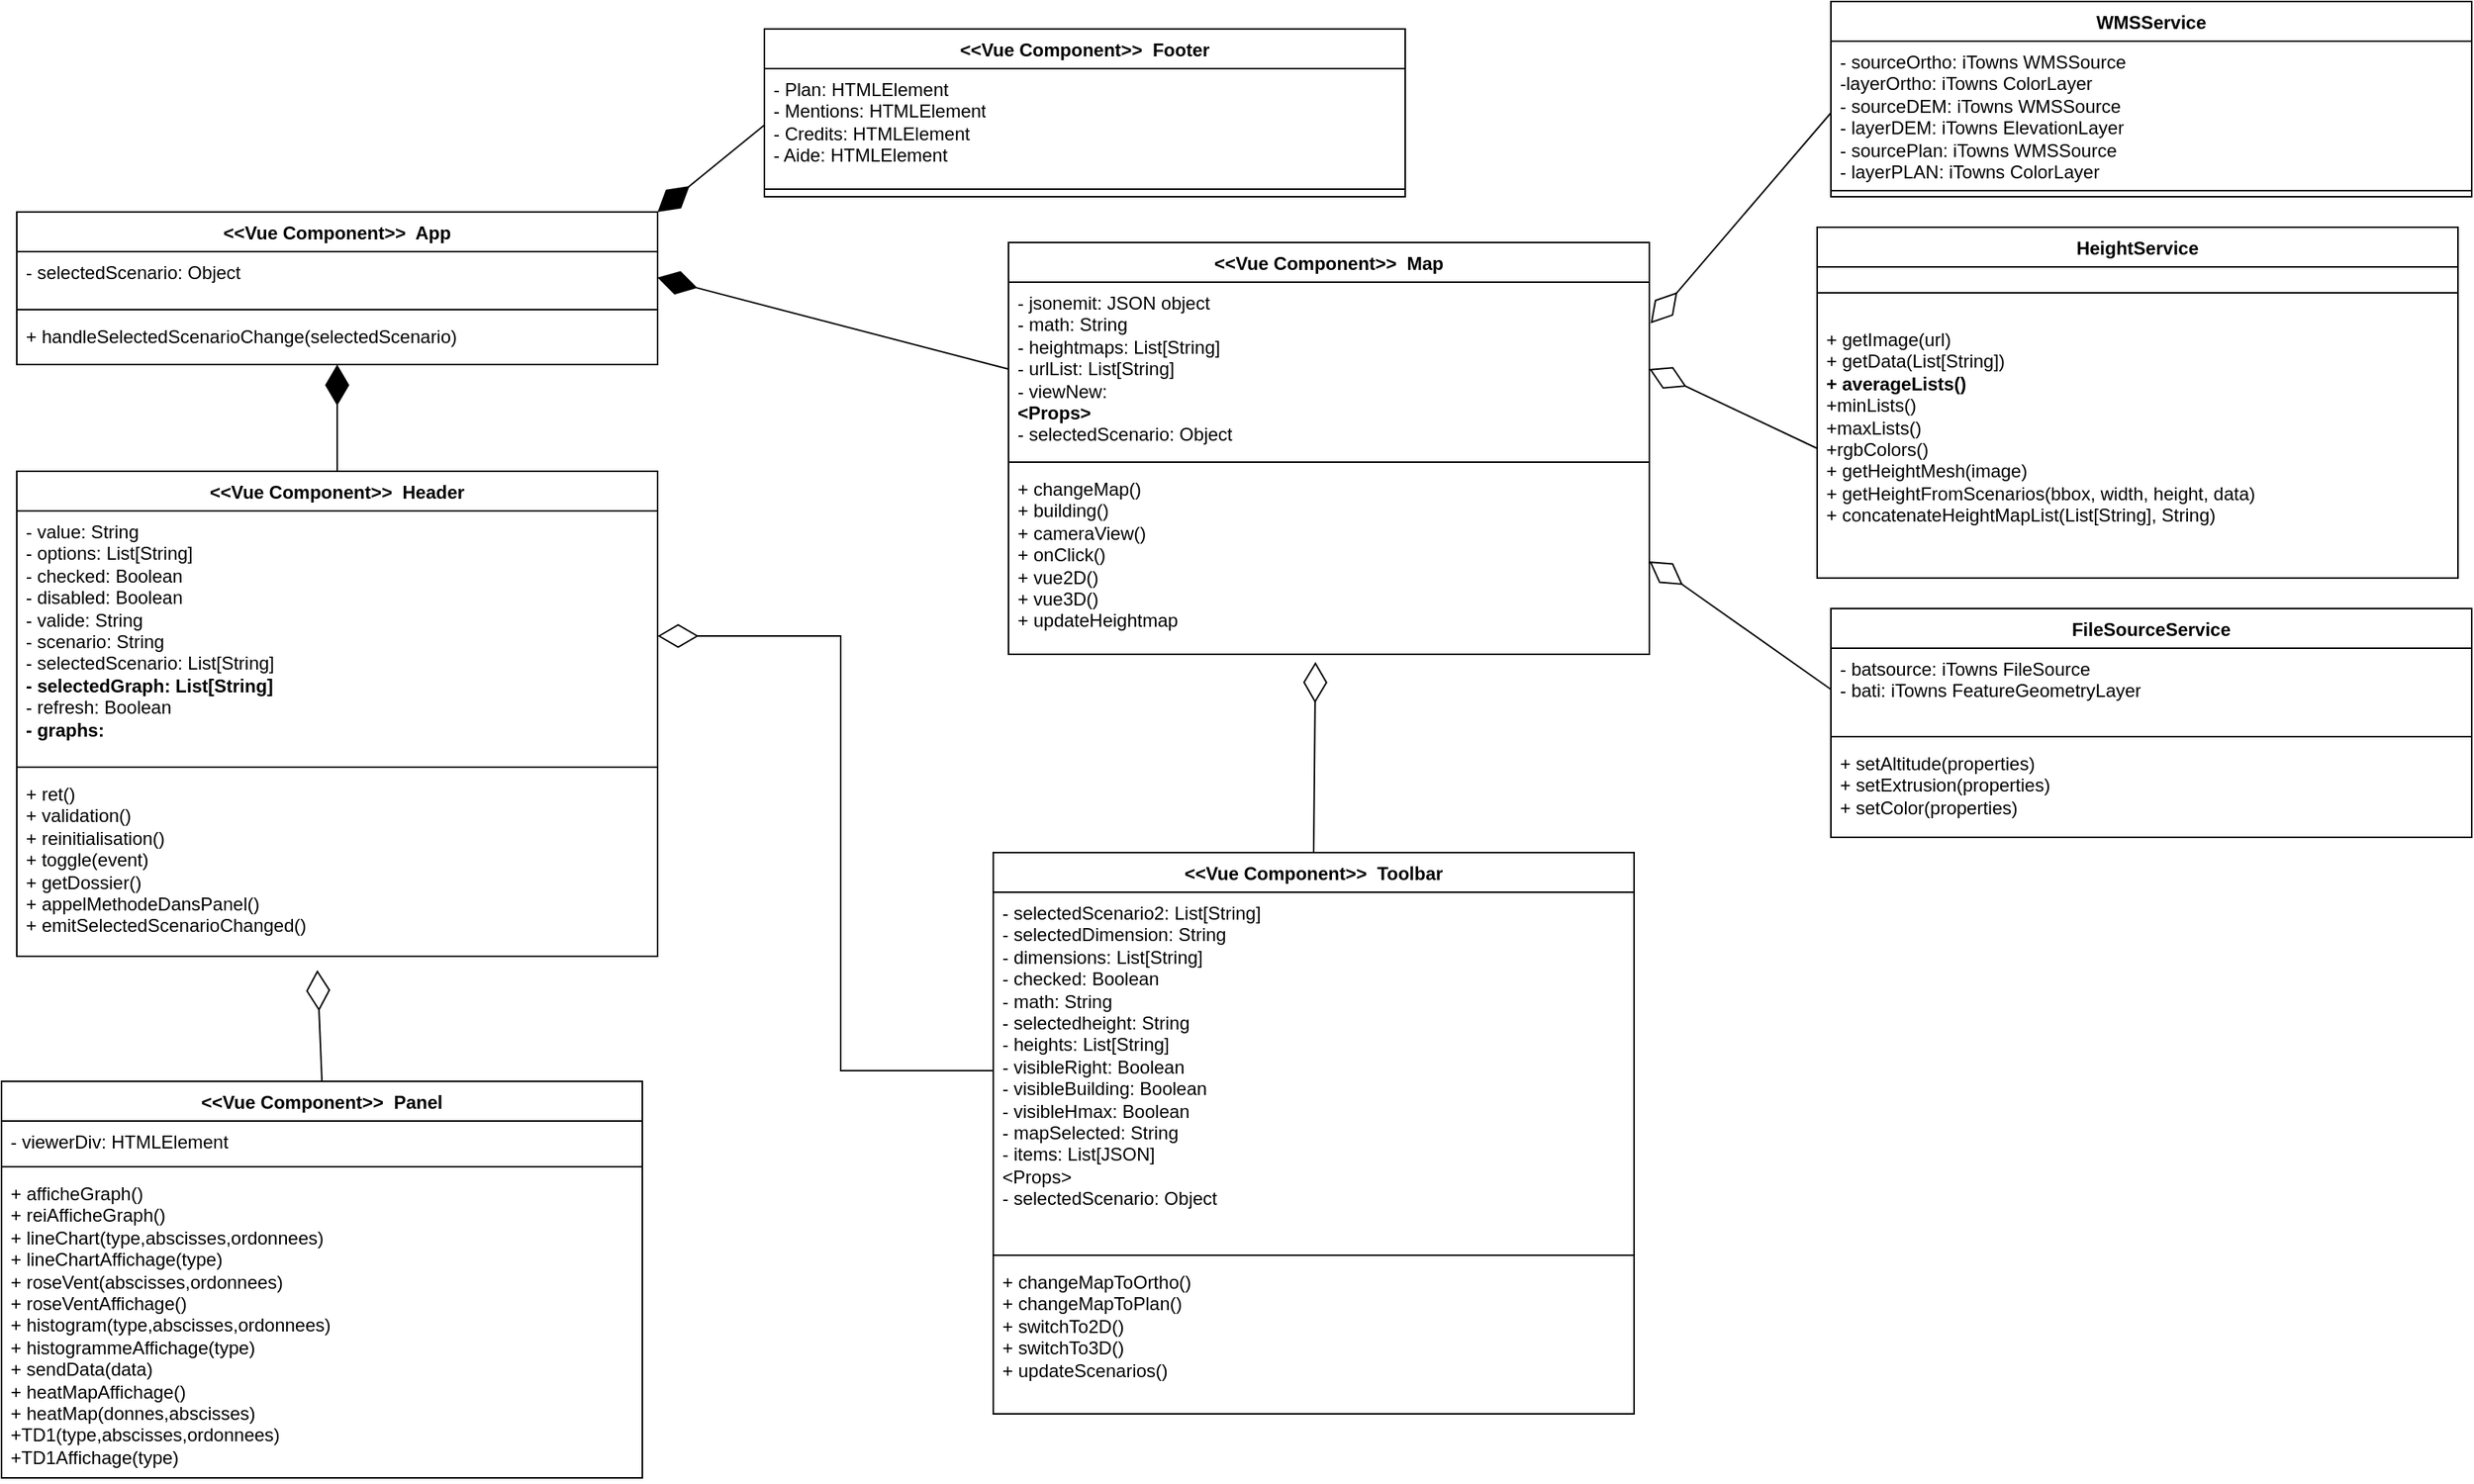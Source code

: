<mxfile version="21.2.1" type="github" pages="8">
  <diagram id="s5TAlvskmhg0fvF0SpDB" name="diagramme_classe">
    <mxGraphModel dx="2665" dy="2247" grid="1" gridSize="10" guides="1" tooltips="1" connect="1" arrows="1" fold="1" page="1" pageScale="1" pageWidth="1169" pageHeight="827" math="0" shadow="0">
      <root>
        <mxCell id="0" />
        <mxCell id="1" parent="0" />
        <mxCell id="8a-oZnIL_nS2zucS2tiu-1" value="&amp;lt;&amp;lt;Vue Component&amp;gt;&amp;gt;&amp;nbsp; Footer" style="swimlane;fontStyle=1;align=center;verticalAlign=top;childLayout=stackLayout;horizontal=1;startSize=26;horizontalStack=0;resizeParent=1;resizeParentMax=0;resizeLast=0;collapsible=1;marginBottom=0;whiteSpace=wrap;html=1;" parent="1" vertex="1">
          <mxGeometry x="50" y="-780" width="420" height="110" as="geometry" />
        </mxCell>
        <mxCell id="8a-oZnIL_nS2zucS2tiu-2" value="- Plan: HTMLElement&lt;br&gt;- Mentions: HTMLElement&lt;br&gt;- Credits: HTMLElement&lt;br&gt;- Aide: HTMLElement" style="text;strokeColor=none;fillColor=none;align=left;verticalAlign=top;spacingLeft=4;spacingRight=4;overflow=hidden;rotatable=0;points=[[0,0.5],[1,0.5]];portConstraint=eastwest;whiteSpace=wrap;html=1;" parent="8a-oZnIL_nS2zucS2tiu-1" vertex="1">
          <mxGeometry y="26" width="420" height="74" as="geometry" />
        </mxCell>
        <mxCell id="8a-oZnIL_nS2zucS2tiu-8" value="" style="line;strokeWidth=1;fillColor=none;align=left;verticalAlign=middle;spacingTop=-1;spacingLeft=3;spacingRight=3;rotatable=0;labelPosition=right;points=[];portConstraint=eastwest;strokeColor=inherit;" parent="8a-oZnIL_nS2zucS2tiu-1" vertex="1">
          <mxGeometry y="100" width="420" height="10" as="geometry" />
        </mxCell>
        <mxCell id="8a-oZnIL_nS2zucS2tiu-19" value="&amp;lt;&amp;lt;Vue Component&amp;gt;&amp;gt;&amp;nbsp; Header" style="swimlane;fontStyle=1;align=center;verticalAlign=top;childLayout=stackLayout;horizontal=1;startSize=26;horizontalStack=0;resizeParent=1;resizeParentMax=0;resizeLast=0;collapsible=1;marginBottom=0;whiteSpace=wrap;html=1;" parent="1" vertex="1">
          <mxGeometry x="-440" y="-490" width="420" height="318" as="geometry" />
        </mxCell>
        <mxCell id="8a-oZnIL_nS2zucS2tiu-20" value="- value: String&lt;br&gt;- options: List[String]&lt;br&gt;- checked: Boolean&lt;br&gt;- disabled: Boolean&lt;br&gt;- valide: String&lt;br&gt;- scenario: String&lt;br&gt;- selectedScenario: List[String]&lt;br&gt;&lt;b&gt;- selectedGraph: List[String]&lt;br&gt;&lt;/b&gt;- refresh: Boolean&lt;br&gt;&lt;b&gt;- graphs:&amp;nbsp;&lt;/b&gt;" style="text;strokeColor=none;fillColor=none;align=left;verticalAlign=top;spacingLeft=4;spacingRight=4;overflow=hidden;rotatable=0;points=[[0,0.5],[1,0.5]];portConstraint=eastwest;whiteSpace=wrap;html=1;" parent="8a-oZnIL_nS2zucS2tiu-19" vertex="1">
          <mxGeometry y="26" width="420" height="164" as="geometry" />
        </mxCell>
        <mxCell id="8a-oZnIL_nS2zucS2tiu-21" value="" style="line;strokeWidth=1;fillColor=none;align=left;verticalAlign=middle;spacingTop=-1;spacingLeft=3;spacingRight=3;rotatable=0;labelPosition=right;points=[];portConstraint=eastwest;strokeColor=inherit;" parent="8a-oZnIL_nS2zucS2tiu-19" vertex="1">
          <mxGeometry y="190" width="420" height="8" as="geometry" />
        </mxCell>
        <mxCell id="8a-oZnIL_nS2zucS2tiu-22" value="+ ret()&lt;br&gt;+ validation()&lt;br&gt;+ reinitialisation()&lt;br&gt;+ toggle(event)&lt;br&gt;+ getDossier()&lt;br&gt;+ appelMethodeDansPanel()&lt;br&gt;+ emitSelectedScenarioChanged()" style="text;strokeColor=none;fillColor=none;align=left;verticalAlign=top;spacingLeft=4;spacingRight=4;overflow=hidden;rotatable=0;points=[[0,0.5],[1,0.5]];portConstraint=eastwest;whiteSpace=wrap;html=1;" parent="8a-oZnIL_nS2zucS2tiu-19" vertex="1">
          <mxGeometry y="198" width="420" height="120" as="geometry" />
        </mxCell>
        <mxCell id="8a-oZnIL_nS2zucS2tiu-23" value="&amp;lt;&amp;lt;Vue Component&amp;gt;&amp;gt;&amp;nbsp; Map" style="swimlane;fontStyle=1;align=center;verticalAlign=top;childLayout=stackLayout;horizontal=1;startSize=26;horizontalStack=0;resizeParent=1;resizeParentMax=0;resizeLast=0;collapsible=1;marginBottom=0;whiteSpace=wrap;html=1;" parent="1" vertex="1">
          <mxGeometry x="210" y="-640" width="420" height="270" as="geometry" />
        </mxCell>
        <mxCell id="8a-oZnIL_nS2zucS2tiu-24" value="- jsonemit: JSON object&lt;br&gt;- math: String&lt;br&gt;- heightmaps: List[String]&lt;br&gt;- urlList: List[String]&lt;br&gt;- viewNew:&lt;br&gt;&lt;b&gt;&amp;lt;Props&amp;gt;&lt;br&gt;&lt;/b&gt;- selectedScenario: Object" style="text;strokeColor=none;fillColor=none;align=left;verticalAlign=top;spacingLeft=4;spacingRight=4;overflow=hidden;rotatable=0;points=[[0,0.5],[1,0.5]];portConstraint=eastwest;whiteSpace=wrap;html=1;" parent="8a-oZnIL_nS2zucS2tiu-23" vertex="1">
          <mxGeometry y="26" width="420" height="114" as="geometry" />
        </mxCell>
        <mxCell id="8a-oZnIL_nS2zucS2tiu-25" value="" style="line;strokeWidth=1;fillColor=none;align=left;verticalAlign=middle;spacingTop=-1;spacingLeft=3;spacingRight=3;rotatable=0;labelPosition=right;points=[];portConstraint=eastwest;strokeColor=inherit;" parent="8a-oZnIL_nS2zucS2tiu-23" vertex="1">
          <mxGeometry y="140" width="420" height="8" as="geometry" />
        </mxCell>
        <mxCell id="8a-oZnIL_nS2zucS2tiu-26" value="+ changeMap()&lt;br&gt;+ building()&lt;br&gt;+ cameraView()&lt;br&gt;+ onClick()&lt;br&gt;+ vue2D()&lt;br&gt;+ vue3D()&lt;br&gt;+ updateHeightmap" style="text;strokeColor=none;fillColor=none;align=left;verticalAlign=top;spacingLeft=4;spacingRight=4;overflow=hidden;rotatable=0;points=[[0,0.5],[1,0.5]];portConstraint=eastwest;whiteSpace=wrap;html=1;" parent="8a-oZnIL_nS2zucS2tiu-23" vertex="1">
          <mxGeometry y="148" width="420" height="122" as="geometry" />
        </mxCell>
        <mxCell id="8a-oZnIL_nS2zucS2tiu-27" value="&amp;lt;&amp;lt;Vue Component&amp;gt;&amp;gt;&amp;nbsp; Panel" style="swimlane;fontStyle=1;align=center;verticalAlign=top;childLayout=stackLayout;horizontal=1;startSize=26;horizontalStack=0;resizeParent=1;resizeParentMax=0;resizeLast=0;collapsible=1;marginBottom=0;whiteSpace=wrap;html=1;" parent="1" vertex="1">
          <mxGeometry x="-450" y="-90" width="420" height="260" as="geometry" />
        </mxCell>
        <mxCell id="8a-oZnIL_nS2zucS2tiu-28" value="- viewerDiv: HTMLElement" style="text;strokeColor=none;fillColor=none;align=left;verticalAlign=top;spacingLeft=4;spacingRight=4;overflow=hidden;rotatable=0;points=[[0,0.5],[1,0.5]];portConstraint=eastwest;whiteSpace=wrap;html=1;" parent="8a-oZnIL_nS2zucS2tiu-27" vertex="1">
          <mxGeometry y="26" width="420" height="26" as="geometry" />
        </mxCell>
        <mxCell id="8a-oZnIL_nS2zucS2tiu-29" value="" style="line;strokeWidth=1;fillColor=none;align=left;verticalAlign=middle;spacingTop=-1;spacingLeft=3;spacingRight=3;rotatable=0;labelPosition=right;points=[];portConstraint=eastwest;strokeColor=inherit;" parent="8a-oZnIL_nS2zucS2tiu-27" vertex="1">
          <mxGeometry y="52" width="420" height="8" as="geometry" />
        </mxCell>
        <mxCell id="8a-oZnIL_nS2zucS2tiu-30" value="+ afficheGraph()&lt;br&gt;+ reiAfficheGraph()&lt;br&gt;+ lineChart(type,abscisses,ordonnees)&lt;br&gt;+ lineChartAffichage(type)&lt;br&gt;+ roseVent(abscisses,ordonnees)&lt;br&gt;+ roseVentAffichage()&lt;br&gt;+ histogram(type,abscisses,ordonnees)&lt;br&gt;+ histogrammeAffichage(type)&lt;br&gt;+ sendData(data)&lt;br&gt;+ heatMapAffichage()&lt;br&gt;+ heatMap(donnes,abscisses)&lt;br&gt;+TD1(type,abscisses,ordonnees)&lt;br&gt;+TD1Affichage(type)" style="text;strokeColor=none;fillColor=none;align=left;verticalAlign=top;spacingLeft=4;spacingRight=4;overflow=hidden;rotatable=0;points=[[0,0.5],[1,0.5]];portConstraint=eastwest;whiteSpace=wrap;html=1;" parent="8a-oZnIL_nS2zucS2tiu-27" vertex="1">
          <mxGeometry y="60" width="420" height="200" as="geometry" />
        </mxCell>
        <mxCell id="8a-oZnIL_nS2zucS2tiu-32" value="&amp;lt;&amp;lt;Vue Component&amp;gt;&amp;gt;&amp;nbsp; Toolbar" style="swimlane;fontStyle=1;align=center;verticalAlign=top;childLayout=stackLayout;horizontal=1;startSize=26;horizontalStack=0;resizeParent=1;resizeParentMax=0;resizeLast=0;collapsible=1;marginBottom=0;whiteSpace=wrap;html=1;" parent="1" vertex="1">
          <mxGeometry x="200" y="-240" width="420" height="368" as="geometry" />
        </mxCell>
        <mxCell id="8a-oZnIL_nS2zucS2tiu-33" value="- selectedScenario2: List[String]&lt;br&gt;- selectedDimension: String&lt;br&gt;- dimensions: List[String]&lt;br&gt;- checked: Boolean&lt;br&gt;- math: String&lt;br&gt;- selectedheight: String&lt;br&gt;- heights: List[String]&lt;br&gt;- visibleRight: Boolean&lt;br&gt;- visibleBuilding: Boolean&lt;br&gt;- visibleHmax: Boolean&lt;br&gt;- mapSelected: String&lt;br&gt;- items: List[JSON]&lt;br&gt;&amp;lt;Props&amp;gt;&lt;br&gt;- selectedScenario: Object" style="text;strokeColor=none;fillColor=none;align=left;verticalAlign=top;spacingLeft=4;spacingRight=4;overflow=hidden;rotatable=0;points=[[0,0.5],[1,0.5]];portConstraint=eastwest;whiteSpace=wrap;html=1;" parent="8a-oZnIL_nS2zucS2tiu-32" vertex="1">
          <mxGeometry y="26" width="420" height="234" as="geometry" />
        </mxCell>
        <mxCell id="8a-oZnIL_nS2zucS2tiu-34" value="" style="line;strokeWidth=1;fillColor=none;align=left;verticalAlign=middle;spacingTop=-1;spacingLeft=3;spacingRight=3;rotatable=0;labelPosition=right;points=[];portConstraint=eastwest;strokeColor=inherit;" parent="8a-oZnIL_nS2zucS2tiu-32" vertex="1">
          <mxGeometry y="260" width="420" height="8" as="geometry" />
        </mxCell>
        <mxCell id="8a-oZnIL_nS2zucS2tiu-35" value="+ changeMapToOrtho()&lt;br&gt;+ changeMapToPlan()&lt;br&gt;+ switchTo2D()&lt;br&gt;+ switchTo3D()&lt;br&gt;+ updateScenarios()" style="text;strokeColor=none;fillColor=none;align=left;verticalAlign=top;spacingLeft=4;spacingRight=4;overflow=hidden;rotatable=0;points=[[0,0.5],[1,0.5]];portConstraint=eastwest;whiteSpace=wrap;html=1;" parent="8a-oZnIL_nS2zucS2tiu-32" vertex="1">
          <mxGeometry y="268" width="420" height="100" as="geometry" />
        </mxCell>
        <mxCell id="jj1SArX6HQcGm-wY4dkW-8" value="FileSourceService" style="swimlane;fontStyle=1;align=center;verticalAlign=top;childLayout=stackLayout;horizontal=1;startSize=26;horizontalStack=0;resizeParent=1;resizeParentMax=0;resizeLast=0;collapsible=1;marginBottom=0;whiteSpace=wrap;html=1;" parent="1" vertex="1">
          <mxGeometry x="749" y="-400" width="420" height="150" as="geometry" />
        </mxCell>
        <mxCell id="jj1SArX6HQcGm-wY4dkW-9" value="- batsource: iTowns FileSource&amp;nbsp;&lt;br&gt;- bati: iTowns FeatureGeometryLayer" style="text;strokeColor=none;fillColor=none;align=left;verticalAlign=top;spacingLeft=4;spacingRight=4;overflow=hidden;rotatable=0;points=[[0,0.5],[1,0.5]];portConstraint=eastwest;whiteSpace=wrap;html=1;" parent="jj1SArX6HQcGm-wY4dkW-8" vertex="1">
          <mxGeometry y="26" width="420" height="54" as="geometry" />
        </mxCell>
        <mxCell id="jj1SArX6HQcGm-wY4dkW-10" value="" style="line;strokeWidth=1;fillColor=none;align=left;verticalAlign=middle;spacingTop=-1;spacingLeft=3;spacingRight=3;rotatable=0;labelPosition=right;points=[];portConstraint=eastwest;strokeColor=inherit;" parent="jj1SArX6HQcGm-wY4dkW-8" vertex="1">
          <mxGeometry y="80" width="420" height="8" as="geometry" />
        </mxCell>
        <mxCell id="jj1SArX6HQcGm-wY4dkW-11" value="+ setAltitude(properties)&lt;br&gt;+ setExtrusion(properties)&lt;br&gt;+ setColor(properties)" style="text;strokeColor=none;fillColor=none;align=left;verticalAlign=top;spacingLeft=4;spacingRight=4;overflow=hidden;rotatable=0;points=[[0,0.5],[1,0.5]];portConstraint=eastwest;whiteSpace=wrap;html=1;" parent="jj1SArX6HQcGm-wY4dkW-8" vertex="1">
          <mxGeometry y="88" width="420" height="62" as="geometry" />
        </mxCell>
        <mxCell id="jj1SArX6HQcGm-wY4dkW-12" value="WMSService" style="swimlane;fontStyle=1;align=center;verticalAlign=top;childLayout=stackLayout;horizontal=1;startSize=26;horizontalStack=0;resizeParent=1;resizeParentMax=0;resizeLast=0;collapsible=1;marginBottom=0;whiteSpace=wrap;html=1;" parent="1" vertex="1">
          <mxGeometry x="749" y="-798" width="420" height="128" as="geometry" />
        </mxCell>
        <mxCell id="jj1SArX6HQcGm-wY4dkW-13" value="- sourceOrtho: iTowns WMSSource&lt;br&gt;-layerOrtho: iTowns ColorLayer&lt;br&gt;- sourceDEM: iTowns WMSSource&lt;br&gt;- layerDEM: iTowns ElevationLayer&lt;br&gt;- sourcePlan: iTowns WMSSource&lt;br&gt;- layerPLAN: iTowns ColorLayer" style="text;strokeColor=none;fillColor=none;align=left;verticalAlign=top;spacingLeft=4;spacingRight=4;overflow=hidden;rotatable=0;points=[[0,0.5],[1,0.5]];portConstraint=eastwest;whiteSpace=wrap;html=1;" parent="jj1SArX6HQcGm-wY4dkW-12" vertex="1">
          <mxGeometry y="26" width="420" height="94" as="geometry" />
        </mxCell>
        <mxCell id="jj1SArX6HQcGm-wY4dkW-14" value="" style="line;strokeWidth=1;fillColor=none;align=left;verticalAlign=middle;spacingTop=-1;spacingLeft=3;spacingRight=3;rotatable=0;labelPosition=right;points=[];portConstraint=eastwest;strokeColor=inherit;" parent="jj1SArX6HQcGm-wY4dkW-12" vertex="1">
          <mxGeometry y="120" width="420" height="8" as="geometry" />
        </mxCell>
        <mxCell id="jj1SArX6HQcGm-wY4dkW-16" value="HeightService" style="swimlane;fontStyle=1;align=center;verticalAlign=top;childLayout=stackLayout;horizontal=1;startSize=26;horizontalStack=0;resizeParent=1;resizeParentMax=0;resizeLast=0;collapsible=1;marginBottom=0;whiteSpace=wrap;html=1;" parent="1" vertex="1">
          <mxGeometry x="740" y="-650" width="420" height="230" as="geometry" />
        </mxCell>
        <mxCell id="jj1SArX6HQcGm-wY4dkW-18" value="" style="line;strokeWidth=1;fillColor=none;align=left;verticalAlign=middle;spacingTop=-1;spacingLeft=3;spacingRight=3;rotatable=0;labelPosition=right;points=[];portConstraint=eastwest;strokeColor=inherit;" parent="jj1SArX6HQcGm-wY4dkW-16" vertex="1">
          <mxGeometry y="26" width="420" height="34" as="geometry" />
        </mxCell>
        <mxCell id="jj1SArX6HQcGm-wY4dkW-19" value="+ getImage(url)&lt;br&gt;+ getData(List[String])&lt;br&gt;&lt;b&gt;+ averageLists()&lt;br&gt;&lt;/b&gt;+minLists()&lt;br&gt;+maxLists()&lt;br&gt;+rgbColors()&lt;br&gt;+ getHeightMesh(image)&lt;br&gt;+ getHeightFromScenarios(bbox, width, height, data)&lt;br&gt;+ concatenateHeightMapList(List[String], String)" style="text;strokeColor=none;fillColor=none;align=left;verticalAlign=top;spacingLeft=4;spacingRight=4;overflow=hidden;rotatable=0;points=[[0,0.5],[1,0.5]];portConstraint=eastwest;whiteSpace=wrap;html=1;" parent="jj1SArX6HQcGm-wY4dkW-16" vertex="1">
          <mxGeometry y="60" width="420" height="170" as="geometry" />
        </mxCell>
        <mxCell id="cEslq1z5JDXuJOeIeH1--1" value="&amp;lt;&amp;lt;Vue Component&amp;gt;&amp;gt;&amp;nbsp; App" style="swimlane;fontStyle=1;align=center;verticalAlign=top;childLayout=stackLayout;horizontal=1;startSize=26;horizontalStack=0;resizeParent=1;resizeParentMax=0;resizeLast=0;collapsible=1;marginBottom=0;whiteSpace=wrap;html=1;" vertex="1" parent="1">
          <mxGeometry x="-440" y="-660" width="420" height="100" as="geometry" />
        </mxCell>
        <mxCell id="cEslq1z5JDXuJOeIeH1--2" value="- selectedScenario: Object" style="text;strokeColor=none;fillColor=none;align=left;verticalAlign=top;spacingLeft=4;spacingRight=4;overflow=hidden;rotatable=0;points=[[0,0.5],[1,0.5]];portConstraint=eastwest;whiteSpace=wrap;html=1;" vertex="1" parent="cEslq1z5JDXuJOeIeH1--1">
          <mxGeometry y="26" width="420" height="34" as="geometry" />
        </mxCell>
        <mxCell id="cEslq1z5JDXuJOeIeH1--3" value="" style="line;strokeWidth=1;fillColor=none;align=left;verticalAlign=middle;spacingTop=-1;spacingLeft=3;spacingRight=3;rotatable=0;labelPosition=right;points=[];portConstraint=eastwest;strokeColor=inherit;" vertex="1" parent="cEslq1z5JDXuJOeIeH1--1">
          <mxGeometry y="60" width="420" height="8" as="geometry" />
        </mxCell>
        <mxCell id="cEslq1z5JDXuJOeIeH1--4" value="+ handleSelectedScenarioChange(selectedScenario)" style="text;strokeColor=none;fillColor=none;align=left;verticalAlign=top;spacingLeft=4;spacingRight=4;overflow=hidden;rotatable=0;points=[[0,0.5],[1,0.5]];portConstraint=eastwest;whiteSpace=wrap;html=1;" vertex="1" parent="cEslq1z5JDXuJOeIeH1--1">
          <mxGeometry y="68" width="420" height="32" as="geometry" />
        </mxCell>
        <mxCell id="cEslq1z5JDXuJOeIeH1--8" value="" style="endArrow=diamondThin;endFill=1;endSize=24;html=1;rounded=0;entryX=1;entryY=0;entryDx=0;entryDy=0;exitX=0;exitY=0.5;exitDx=0;exitDy=0;" edge="1" parent="1" source="8a-oZnIL_nS2zucS2tiu-2" target="cEslq1z5JDXuJOeIeH1--1">
          <mxGeometry width="160" relative="1" as="geometry">
            <mxPoint x="310" y="-20" as="sourcePoint" />
            <mxPoint x="470" y="-20" as="targetPoint" />
          </mxGeometry>
        </mxCell>
        <mxCell id="cEslq1z5JDXuJOeIeH1--9" value="" style="endArrow=diamondThin;endFill=1;endSize=24;html=1;rounded=0;entryX=1;entryY=0.5;entryDx=0;entryDy=0;exitX=0;exitY=0.5;exitDx=0;exitDy=0;" edge="1" parent="1" source="8a-oZnIL_nS2zucS2tiu-24" target="cEslq1z5JDXuJOeIeH1--2">
          <mxGeometry width="160" relative="1" as="geometry">
            <mxPoint x="310" y="40" as="sourcePoint" />
            <mxPoint x="470" y="40" as="targetPoint" />
          </mxGeometry>
        </mxCell>
        <mxCell id="cEslq1z5JDXuJOeIeH1--11" value="" style="endArrow=diamondThin;endFill=1;endSize=24;html=1;rounded=0;exitX=0.5;exitY=0;exitDx=0;exitDy=0;" edge="1" parent="1" source="8a-oZnIL_nS2zucS2tiu-19" target="cEslq1z5JDXuJOeIeH1--4">
          <mxGeometry width="160" relative="1" as="geometry">
            <mxPoint x="210" y="-487" as="sourcePoint" />
            <mxPoint x="-220" y="-530" as="targetPoint" />
          </mxGeometry>
        </mxCell>
        <mxCell id="cEslq1z5JDXuJOeIeH1--12" value="" style="endArrow=diamondThin;endFill=0;endSize=24;html=1;rounded=0;entryX=1;entryY=0.5;entryDx=0;entryDy=0;exitX=0;exitY=0.5;exitDx=0;exitDy=0;" edge="1" parent="1" source="8a-oZnIL_nS2zucS2tiu-33" target="8a-oZnIL_nS2zucS2tiu-20">
          <mxGeometry width="160" relative="1" as="geometry">
            <mxPoint x="150" y="-320" as="sourcePoint" />
            <mxPoint x="310" y="-320" as="targetPoint" />
            <Array as="points">
              <mxPoint x="100" y="-97" />
              <mxPoint x="100" y="-382" />
            </Array>
          </mxGeometry>
        </mxCell>
        <mxCell id="cEslq1z5JDXuJOeIeH1--13" value="" style="endArrow=diamondThin;endFill=0;endSize=24;html=1;rounded=0;exitX=0.5;exitY=0;exitDx=0;exitDy=0;entryX=0.479;entryY=1.041;entryDx=0;entryDy=0;entryPerimeter=0;" edge="1" parent="1" source="8a-oZnIL_nS2zucS2tiu-32" target="8a-oZnIL_nS2zucS2tiu-26">
          <mxGeometry width="160" relative="1" as="geometry">
            <mxPoint x="140" y="-320" as="sourcePoint" />
            <mxPoint x="410" y="-280" as="targetPoint" />
          </mxGeometry>
        </mxCell>
        <mxCell id="cEslq1z5JDXuJOeIeH1--14" value="" style="endArrow=diamondThin;endFill=0;endSize=24;html=1;rounded=0;entryX=1.002;entryY=0.237;entryDx=0;entryDy=0;entryPerimeter=0;exitX=0;exitY=0.5;exitDx=0;exitDy=0;" edge="1" parent="1" source="jj1SArX6HQcGm-wY4dkW-13" target="8a-oZnIL_nS2zucS2tiu-24">
          <mxGeometry width="160" relative="1" as="geometry">
            <mxPoint x="330" y="-320" as="sourcePoint" />
            <mxPoint x="490" y="-320" as="targetPoint" />
          </mxGeometry>
        </mxCell>
        <mxCell id="cEslq1z5JDXuJOeIeH1--15" value="" style="endArrow=diamondThin;endFill=0;endSize=24;html=1;rounded=0;entryX=1;entryY=0.5;entryDx=0;entryDy=0;exitX=0;exitY=0.5;exitDx=0;exitDy=0;" edge="1" parent="1" source="jj1SArX6HQcGm-wY4dkW-19" target="8a-oZnIL_nS2zucS2tiu-24">
          <mxGeometry width="160" relative="1" as="geometry">
            <mxPoint x="759" y="-715" as="sourcePoint" />
            <mxPoint x="631" y="-517" as="targetPoint" />
          </mxGeometry>
        </mxCell>
        <mxCell id="cEslq1z5JDXuJOeIeH1--16" value="" style="endArrow=diamondThin;endFill=0;endSize=24;html=1;rounded=0;entryX=1;entryY=0.5;entryDx=0;entryDy=0;exitX=0;exitY=0.5;exitDx=0;exitDy=0;" edge="1" parent="1" source="jj1SArX6HQcGm-wY4dkW-9" target="8a-oZnIL_nS2zucS2tiu-26">
          <mxGeometry width="160" relative="1" as="geometry">
            <mxPoint x="750" y="-495" as="sourcePoint" />
            <mxPoint x="630" y="-487" as="targetPoint" />
          </mxGeometry>
        </mxCell>
        <mxCell id="cEslq1z5JDXuJOeIeH1--18" value="" style="endArrow=diamondThin;endFill=0;endSize=24;html=1;rounded=0;entryX=0.469;entryY=1.075;entryDx=0;entryDy=0;entryPerimeter=0;exitX=0.5;exitY=0;exitDx=0;exitDy=0;" edge="1" parent="1" source="8a-oZnIL_nS2zucS2tiu-27" target="8a-oZnIL_nS2zucS2tiu-22">
          <mxGeometry width="160" relative="1" as="geometry">
            <mxPoint x="80" y="-380" as="sourcePoint" />
            <mxPoint x="240" y="-380" as="targetPoint" />
          </mxGeometry>
        </mxCell>
      </root>
    </mxGraphModel>
  </diagram>
  <diagram id="V0l2gZ4VkTd2G1OGc20p" name="Model site_SPA">
    <mxGraphModel dx="748" dy="710" grid="1" gridSize="10" guides="1" tooltips="1" connect="1" arrows="1" fold="1" page="1" pageScale="1" pageWidth="827" pageHeight="1169" math="0" shadow="0">
      <root>
        <mxCell id="0" />
        <mxCell id="1" parent="0" />
        <mxCell id="Szc1SLZackzF_OkUPsEf-1" value="" style="rounded=0;whiteSpace=wrap;html=1;fillColor=#F19C99;" parent="1" vertex="1">
          <mxGeometry x="120" y="20" width="580" height="350" as="geometry" />
        </mxCell>
        <mxCell id="Szc1SLZackzF_OkUPsEf-2" value="" style="rounded=0;whiteSpace=wrap;html=1;fillColor=#B9E0A5;" parent="1" vertex="1">
          <mxGeometry x="120" y="350" width="580" height="20" as="geometry" />
        </mxCell>
        <mxCell id="Szc1SLZackzF_OkUPsEf-3" value="" style="rounded=0;whiteSpace=wrap;html=1;fillColor=#B9E0A5;" parent="1" vertex="1">
          <mxGeometry x="120" y="20" width="580" height="40" as="geometry" />
        </mxCell>
        <mxCell id="Szc1SLZackzF_OkUPsEf-5" value="&lt;b&gt;carte&lt;/b&gt;" style="text;html=1;strokeColor=none;fillColor=none;align=center;verticalAlign=middle;whiteSpace=wrap;rounded=0;" parent="1" vertex="1">
          <mxGeometry x="380" y="180" width="60" height="30" as="geometry" />
        </mxCell>
        <mxCell id="Szc1SLZackzF_OkUPsEf-7" value="select scenario" style="rounded=1;whiteSpace=wrap;html=1;fillColor=#B9E0A5;" parent="1" vertex="1">
          <mxGeometry x="155" y="25" width="120" height="30" as="geometry" />
        </mxCell>
        <mxCell id="Szc1SLZackzF_OkUPsEf-17" value="2D" style="rounded=0;whiteSpace=wrap;html=1;fillColor=#B9E0A5;" parent="1" vertex="1">
          <mxGeometry x="605" y="320" width="40" height="20" as="geometry" />
        </mxCell>
        <mxCell id="Szc1SLZackzF_OkUPsEf-18" value="3D" style="rounded=0;whiteSpace=wrap;html=1;fillColor=#B9E0A5;" parent="1" vertex="1">
          <mxGeometry x="645" y="320" width="40" height="20" as="geometry" />
        </mxCell>
        <mxCell id="F8SbknrKbCtltTds2mek-2" value="&lt;b&gt;footer&lt;/b&gt;" style="text;whiteSpace=wrap;html=1;" parent="1" vertex="1">
          <mxGeometry x="390" y="350" width="100" height="40" as="geometry" />
        </mxCell>
        <mxCell id="zAMx_h6bFLCX-NmVMTV4-1" value="select graphique" style="rounded=1;whiteSpace=wrap;html=1;fillColor=#B9E0A5;" parent="1" vertex="1">
          <mxGeometry x="285" y="25" width="120" height="30" as="geometry" />
        </mxCell>
        <mxCell id="zAMx_h6bFLCX-NmVMTV4-2" value="✔" style="rounded=1;whiteSpace=wrap;html=1;fillColor=#B9E0A5;" parent="1" vertex="1">
          <mxGeometry x="414" y="30" width="20" height="20" as="geometry" />
        </mxCell>
        <mxCell id="zAMx_h6bFLCX-NmVMTV4-3" value="" style="rounded=1;whiteSpace=wrap;html=1;fillColor=#B9E0A5;" parent="1" vertex="1">
          <mxGeometry x="440" y="30" width="20" height="20" as="geometry" />
        </mxCell>
        <mxCell id="zAMx_h6bFLCX-NmVMTV4-4" value="" style="verticalLabelPosition=bottom;verticalAlign=top;html=1;shape=mxgraph.basic.arc;startAngle=0.3;endAngle=0.875;" parent="1" vertex="1">
          <mxGeometry x="445" y="35" width="10" height="10" as="geometry" />
        </mxCell>
        <mxCell id="zAMx_h6bFLCX-NmVMTV4-5" value="" style="verticalLabelPosition=bottom;verticalAlign=top;html=1;shape=mxgraph.basic.arc;startAngle=0.3;endAngle=0.875;rotation=90;" parent="1" vertex="1">
          <mxGeometry x="445" y="35" width="10" height="10" as="geometry" />
        </mxCell>
        <mxCell id="zAMx_h6bFLCX-NmVMTV4-10" value="D" style="rounded=1;whiteSpace=wrap;html=1;fillColor=#B9E0A5;" parent="1" vertex="1">
          <mxGeometry x="130" y="30" width="20" height="20" as="geometry" />
        </mxCell>
        <mxCell id="zAMx_h6bFLCX-NmVMTV4-12" value="+" style="ellipse;whiteSpace=wrap;html=1;aspect=fixed;fillColor=#B9E0A5;" parent="1" vertex="1">
          <mxGeometry x="650" y="80" width="30" height="30" as="geometry" />
        </mxCell>
        <mxCell id="zAMx_h6bFLCX-NmVMTV4-13" value="Gavres" style="rounded=0;whiteSpace=wrap;html=1;fillColor=#B9E0A5;" parent="1" vertex="1">
          <mxGeometry x="585" y="30" width="45" height="20" as="geometry" />
        </mxCell>
        <mxCell id="zAMx_h6bFLCX-NmVMTV4-14" value="Arcachon" style="rounded=0;whiteSpace=wrap;html=1;fillColor=#B9E0A5;" parent="1" vertex="1">
          <mxGeometry x="630" y="30" width="60" height="20" as="geometry" />
        </mxCell>
        <mxCell id="zAMx_h6bFLCX-NmVMTV4-15" value="" style="rounded=0;whiteSpace=wrap;html=1;fillColor=#F19C99;" parent="1" vertex="1">
          <mxGeometry x="124" y="420" width="580" height="350" as="geometry" />
        </mxCell>
        <mxCell id="zAMx_h6bFLCX-NmVMTV4-16" value="" style="rounded=0;whiteSpace=wrap;html=1;fillColor=#B9E0A5;" parent="1" vertex="1">
          <mxGeometry x="124" y="750" width="580" height="20" as="geometry" />
        </mxCell>
        <mxCell id="zAMx_h6bFLCX-NmVMTV4-17" value="" style="rounded=0;whiteSpace=wrap;html=1;fillColor=#B9E0A5;" parent="1" vertex="1">
          <mxGeometry x="124" y="420" width="580" height="40" as="geometry" />
        </mxCell>
        <mxCell id="zAMx_h6bFLCX-NmVMTV4-18" value="&lt;b&gt;carte&lt;/b&gt;" style="text;html=1;strokeColor=none;fillColor=none;align=center;verticalAlign=middle;whiteSpace=wrap;rounded=0;" parent="1" vertex="1">
          <mxGeometry x="384" y="580" width="60" height="30" as="geometry" />
        </mxCell>
        <mxCell id="zAMx_h6bFLCX-NmVMTV4-19" value="select scenario" style="rounded=1;whiteSpace=wrap;html=1;fillColor=#B9E0A5;" parent="1" vertex="1">
          <mxGeometry x="159" y="425" width="120" height="30" as="geometry" />
        </mxCell>
        <mxCell id="zAMx_h6bFLCX-NmVMTV4-20" value="2D" style="rounded=0;whiteSpace=wrap;html=1;fillColor=#B9E0A5;" parent="1" vertex="1">
          <mxGeometry x="609" y="720" width="40" height="20" as="geometry" />
        </mxCell>
        <mxCell id="zAMx_h6bFLCX-NmVMTV4-21" value="3D" style="rounded=0;whiteSpace=wrap;html=1;fillColor=#B9E0A5;" parent="1" vertex="1">
          <mxGeometry x="649" y="720" width="40" height="20" as="geometry" />
        </mxCell>
        <mxCell id="zAMx_h6bFLCX-NmVMTV4-22" value="&lt;b&gt;footer&lt;/b&gt;" style="text;whiteSpace=wrap;html=1;" parent="1" vertex="1">
          <mxGeometry x="394" y="750" width="100" height="40" as="geometry" />
        </mxCell>
        <mxCell id="zAMx_h6bFLCX-NmVMTV4-24" value="select graphique" style="rounded=1;whiteSpace=wrap;html=1;fillColor=#B9E0A5;" parent="1" vertex="1">
          <mxGeometry x="289" y="425" width="120" height="30" as="geometry" />
        </mxCell>
        <mxCell id="zAMx_h6bFLCX-NmVMTV4-25" value="✔" style="rounded=1;whiteSpace=wrap;html=1;fillColor=#B9E0A5;" parent="1" vertex="1">
          <mxGeometry x="418" y="430" width="20" height="20" as="geometry" />
        </mxCell>
        <mxCell id="zAMx_h6bFLCX-NmVMTV4-26" value="" style="rounded=1;whiteSpace=wrap;html=1;fillColor=#B9E0A5;" parent="1" vertex="1">
          <mxGeometry x="444" y="430" width="20" height="20" as="geometry" />
        </mxCell>
        <mxCell id="zAMx_h6bFLCX-NmVMTV4-27" value="" style="verticalLabelPosition=bottom;verticalAlign=top;html=1;shape=mxgraph.basic.arc;startAngle=0.3;endAngle=0.875;" parent="1" vertex="1">
          <mxGeometry x="449" y="435" width="10" height="10" as="geometry" />
        </mxCell>
        <mxCell id="zAMx_h6bFLCX-NmVMTV4-28" value="" style="verticalLabelPosition=bottom;verticalAlign=top;html=1;shape=mxgraph.basic.arc;startAngle=0.3;endAngle=0.875;rotation=90;" parent="1" vertex="1">
          <mxGeometry x="449" y="435" width="10" height="10" as="geometry" />
        </mxCell>
        <mxCell id="zAMx_h6bFLCX-NmVMTV4-29" value="D" style="rounded=1;whiteSpace=wrap;html=1;fillColor=#B9E0A5;" parent="1" vertex="1">
          <mxGeometry x="134" y="430" width="20" height="20" as="geometry" />
        </mxCell>
        <mxCell id="zAMx_h6bFLCX-NmVMTV4-30" value="-" style="ellipse;whiteSpace=wrap;html=1;aspect=fixed;fillColor=#B9E0A5;" parent="1" vertex="1">
          <mxGeometry x="654" y="480" width="30" height="30" as="geometry" />
        </mxCell>
        <mxCell id="zAMx_h6bFLCX-NmVMTV4-31" value="Gavres" style="rounded=0;whiteSpace=wrap;html=1;fillColor=#B9E0A5;" parent="1" vertex="1">
          <mxGeometry x="589" y="430" width="45" height="20" as="geometry" />
        </mxCell>
        <mxCell id="zAMx_h6bFLCX-NmVMTV4-32" value="Arcachon" style="rounded=0;whiteSpace=wrap;html=1;fillColor=#B9E0A5;" parent="1" vertex="1">
          <mxGeometry x="634" y="430" width="60" height="20" as="geometry" />
        </mxCell>
        <mxCell id="zAMx_h6bFLCX-NmVMTV4-33" value="F" style="ellipse;whiteSpace=wrap;html=1;aspect=fixed;fillColor=#B9E0A5;" parent="1" vertex="1">
          <mxGeometry x="657" y="520" width="24" height="24" as="geometry" />
        </mxCell>
        <mxCell id="zAMx_h6bFLCX-NmVMTV4-34" value="H" style="ellipse;whiteSpace=wrap;html=1;aspect=fixed;fillColor=#B9E0A5;" parent="1" vertex="1">
          <mxGeometry x="657" y="560.5" width="24" height="24" as="geometry" />
        </mxCell>
        <mxCell id="zAMx_h6bFLCX-NmVMTV4-35" value="B" style="ellipse;whiteSpace=wrap;html=1;aspect=fixed;fillColor=#B9E0A5;" parent="1" vertex="1">
          <mxGeometry x="657" y="600" width="24" height="24" as="geometry" />
        </mxCell>
        <mxCell id="zAMx_h6bFLCX-NmVMTV4-36" value="C" style="ellipse;whiteSpace=wrap;html=1;aspect=fixed;fillColor=#B9E0A5;" parent="1" vertex="1">
          <mxGeometry x="657" y="640" width="24" height="24" as="geometry" />
        </mxCell>
        <mxCell id="zAMx_h6bFLCX-NmVMTV4-37" value="F = Fond de carte&lt;br&gt;&lt;br&gt;H = Hauteurs d&#39;eau&lt;br&gt;&lt;br&gt;B = Bâtiments&lt;br&gt;&lt;br&gt;C = Recharger" style="text;html=1;strokeColor=none;fillColor=none;align=left;verticalAlign=middle;whiteSpace=wrap;rounded=0;" parent="1" vertex="1">
          <mxGeometry x="712" y="580" width="110" height="30" as="geometry" />
        </mxCell>
        <mxCell id="zAMx_h6bFLCX-NmVMTV4-60" value="&lt;b&gt;Diagramme&lt;/b&gt;" style="rounded=0;whiteSpace=wrap;html=1;fillColor=#B9E0A5;" parent="1" vertex="1">
          <mxGeometry x="130" y="465" width="210" height="265" as="geometry" />
        </mxCell>
      </root>
    </mxGraphModel>
  </diagram>
  <diagram id="yPDn8Lph00N95JW0atBV" name="user">
    <mxGraphModel dx="2501" dy="1927" grid="1" gridSize="10" guides="1" tooltips="1" connect="1" arrows="1" fold="1" page="1" pageScale="1" pageWidth="827" pageHeight="1169" math="0" shadow="0">
      <root>
        <mxCell id="0" />
        <mxCell id="1" parent="0" />
        <mxCell id="HfBj9nuqS3NElBbqQdhw-1" value="" style="rounded=0;whiteSpace=wrap;html=1;" parent="1" vertex="1">
          <mxGeometry x="-720" y="-10" width="490" height="570" as="geometry" />
        </mxCell>
        <mxCell id="eLYtYys3gFhz9bifagLl-1" value="Actor" style="shape=umlActor;verticalLabelPosition=bottom;verticalAlign=top;html=1;outlineConnect=0;" parent="1" vertex="1">
          <mxGeometry x="-800" y="220" width="30" height="60" as="geometry" />
        </mxCell>
        <mxCell id="Nc5_KZlm4uyUPGM0GwBJ-1" value="&lt;b&gt;Visualiser les sites de Gavre et Arcachon&lt;/b&gt;" style="ellipse;whiteSpace=wrap;html=1;" parent="1" vertex="1">
          <mxGeometry x="-625" y="30" width="280" height="40" as="geometry" />
        </mxCell>
        <mxCell id="z-hk673n-tnqEPXCckuk-1" value="&lt;b&gt;Selectionner un scénario parmis ceux disponible&lt;/b&gt;" style="ellipse;whiteSpace=wrap;html=1;" parent="1" vertex="1">
          <mxGeometry x="-642.5" y="80" width="315" height="60" as="geometry" />
        </mxCell>
        <mxCell id="z-hk673n-tnqEPXCckuk-2" value="&lt;div&gt;&lt;br&gt;&lt;/div&gt;&lt;div&gt;&lt;b&gt;Visualiser les attributs Inputs sous forme de graphique &lt;/b&gt;&lt;br&gt;&lt;/div&gt;&lt;div&gt;Temps, Maree (m), NMR (m), Surcote (m), Hs(vagues) (m), Tp(vagues), Dp(vagues),U(vent) (m/s)&lt;br&gt;Dir(vent)&lt;br&gt;&lt;/div&gt;" style="ellipse;whiteSpace=wrap;html=1;" parent="1" vertex="1">
          <mxGeometry x="-667.5" y="190" width="365" height="150" as="geometry" />
        </mxCell>
        <mxCell id="z-hk673n-tnqEPXCckuk-3" value="&lt;div&gt;&lt;b&gt;Visualiser sur carte la hauteur minimale de l&#39;eau &lt;/b&gt;&lt;/div&gt;" style="ellipse;whiteSpace=wrap;html=1;" parent="1" vertex="1">
          <mxGeometry x="-642.5" y="350" width="315" height="60" as="geometry" />
        </mxCell>
        <mxCell id="z-hk673n-tnqEPXCckuk-4" value="&lt;div&gt;&lt;b&gt;Visualiser sur carte la hauteur maximale de l&#39;eau &lt;/b&gt;&lt;/div&gt;" style="ellipse;whiteSpace=wrap;html=1;" parent="1" vertex="1">
          <mxGeometry x="-642.5" y="420" width="315" height="60" as="geometry" />
        </mxCell>
        <mxCell id="z-hk673n-tnqEPXCckuk-5" value="&lt;div&gt;&lt;b&gt;Pour un Scénario&lt;/b&gt;&lt;/div&gt;" style="text;whiteSpace=wrap;html=1;" parent="1" vertex="1">
          <mxGeometry x="-550" y="160" width="130" height="40" as="geometry" />
        </mxCell>
        <mxCell id="z-hk673n-tnqEPXCckuk-6" value="&lt;div&gt;&lt;b&gt;Comparer à minima deux scénarios,&lt;/b&gt;&lt;/div&gt;&lt;div&gt;&lt;b&gt;graphiques + visu cartes&lt;br&gt;&lt;/b&gt;&lt;/div&gt;" style="ellipse;whiteSpace=wrap;html=1;" parent="1" vertex="1">
          <mxGeometry x="-642.5" y="490" width="315" height="60" as="geometry" />
        </mxCell>
        <mxCell id="FrUJMq4o7T1fBLYbls6T-1" value="" style="endArrow=none;html=1;rounded=0;entryX=0;entryY=0.5;entryDx=0;entryDy=0;" parent="1" source="eLYtYys3gFhz9bifagLl-1" target="Nc5_KZlm4uyUPGM0GwBJ-1" edge="1">
          <mxGeometry width="50" height="50" relative="1" as="geometry">
            <mxPoint x="-440" y="360" as="sourcePoint" />
            <mxPoint x="-390" y="310" as="targetPoint" />
          </mxGeometry>
        </mxCell>
        <mxCell id="FrUJMq4o7T1fBLYbls6T-2" value="" style="endArrow=none;html=1;rounded=0;entryX=0;entryY=0.5;entryDx=0;entryDy=0;exitX=0.5;exitY=0.5;exitDx=0;exitDy=0;exitPerimeter=0;" parent="1" source="eLYtYys3gFhz9bifagLl-1" target="z-hk673n-tnqEPXCckuk-1" edge="1">
          <mxGeometry width="50" height="50" relative="1" as="geometry">
            <mxPoint x="-740" y="230" as="sourcePoint" />
            <mxPoint x="-615" y="60" as="targetPoint" />
          </mxGeometry>
        </mxCell>
        <mxCell id="FrUJMq4o7T1fBLYbls6T-3" value="" style="endArrow=none;html=1;rounded=0;entryX=0;entryY=0.5;entryDx=0;entryDy=0;exitX=0.5;exitY=0.5;exitDx=0;exitDy=0;exitPerimeter=0;" parent="1" source="eLYtYys3gFhz9bifagLl-1" target="z-hk673n-tnqEPXCckuk-2" edge="1">
          <mxGeometry width="50" height="50" relative="1" as="geometry">
            <mxPoint x="-755" y="250" as="sourcePoint" />
            <mxPoint x="-632" y="120" as="targetPoint" />
          </mxGeometry>
        </mxCell>
        <mxCell id="FrUJMq4o7T1fBLYbls6T-4" value="" style="endArrow=none;html=1;rounded=0;entryX=0.008;entryY=0.4;entryDx=0;entryDy=0;exitX=0.5;exitY=0.5;exitDx=0;exitDy=0;exitPerimeter=0;entryPerimeter=0;" parent="1" source="eLYtYys3gFhz9bifagLl-1" target="z-hk673n-tnqEPXCckuk-3" edge="1">
          <mxGeometry width="50" height="50" relative="1" as="geometry">
            <mxPoint x="-755" y="250" as="sourcePoint" />
            <mxPoint x="-657" y="275" as="targetPoint" />
          </mxGeometry>
        </mxCell>
        <mxCell id="FrUJMq4o7T1fBLYbls6T-5" value="" style="endArrow=none;html=1;rounded=0;entryX=0;entryY=0.5;entryDx=0;entryDy=0;exitX=0.5;exitY=0.5;exitDx=0;exitDy=0;exitPerimeter=0;" parent="1" source="eLYtYys3gFhz9bifagLl-1" target="z-hk673n-tnqEPXCckuk-4" edge="1">
          <mxGeometry width="50" height="50" relative="1" as="geometry">
            <mxPoint x="-755" y="250" as="sourcePoint" />
            <mxPoint x="-630" y="384" as="targetPoint" />
          </mxGeometry>
        </mxCell>
        <mxCell id="FrUJMq4o7T1fBLYbls6T-6" value="" style="endArrow=none;html=1;rounded=0;entryX=0;entryY=0.5;entryDx=0;entryDy=0;exitX=0.5;exitY=0.5;exitDx=0;exitDy=0;exitPerimeter=0;" parent="1" source="eLYtYys3gFhz9bifagLl-1" target="z-hk673n-tnqEPXCckuk-6" edge="1">
          <mxGeometry width="50" height="50" relative="1" as="geometry">
            <mxPoint x="-755" y="250" as="sourcePoint" />
            <mxPoint x="-632" y="460" as="targetPoint" />
          </mxGeometry>
        </mxCell>
        <mxCell id="FrUJMq4o7T1fBLYbls6T-7" value="Data" style="shape=cylinder3;whiteSpace=wrap;html=1;boundedLbl=1;backgroundOutline=1;size=15;" parent="1" vertex="1">
          <mxGeometry x="-200" y="250" width="60" height="80" as="geometry" />
        </mxCell>
        <mxCell id="FrUJMq4o7T1fBLYbls6T-8" value="" style="endArrow=classic;startArrow=classic;html=1;rounded=0;entryX=1;entryY=0.5;entryDx=0;entryDy=0;exitX=0.145;exitY=0;exitDx=0;exitDy=4.35;exitPerimeter=0;" parent="1" source="FrUJMq4o7T1fBLYbls6T-7" target="Nc5_KZlm4uyUPGM0GwBJ-1" edge="1">
          <mxGeometry width="50" height="50" relative="1" as="geometry">
            <mxPoint x="-440" y="390" as="sourcePoint" />
            <mxPoint x="-390" y="340" as="targetPoint" />
          </mxGeometry>
        </mxCell>
        <mxCell id="FrUJMq4o7T1fBLYbls6T-9" value="" style="endArrow=classic;startArrow=classic;html=1;rounded=0;entryX=1;entryY=0.5;entryDx=0;entryDy=0;exitX=0;exitY=0;exitDx=0;exitDy=15;exitPerimeter=0;" parent="1" source="FrUJMq4o7T1fBLYbls6T-7" target="z-hk673n-tnqEPXCckuk-1" edge="1">
          <mxGeometry width="50" height="50" relative="1" as="geometry">
            <mxPoint x="-440" y="370" as="sourcePoint" />
            <mxPoint x="-390" y="320" as="targetPoint" />
          </mxGeometry>
        </mxCell>
        <mxCell id="FrUJMq4o7T1fBLYbls6T-10" value="" style="endArrow=classic;startArrow=classic;html=1;rounded=0;entryX=1;entryY=0.5;entryDx=0;entryDy=0;exitX=0;exitY=0;exitDx=0;exitDy=27.5;exitPerimeter=0;" parent="1" source="FrUJMq4o7T1fBLYbls6T-7" target="z-hk673n-tnqEPXCckuk-2" edge="1">
          <mxGeometry width="50" height="50" relative="1" as="geometry">
            <mxPoint x="-440" y="370" as="sourcePoint" />
            <mxPoint x="-390" y="320" as="targetPoint" />
          </mxGeometry>
        </mxCell>
        <mxCell id="FrUJMq4o7T1fBLYbls6T-11" value="" style="endArrow=classic;startArrow=classic;html=1;rounded=0;entryX=1;entryY=0.5;entryDx=0;entryDy=0;exitX=0;exitY=0.5;exitDx=0;exitDy=0;exitPerimeter=0;" parent="1" source="FrUJMq4o7T1fBLYbls6T-7" target="z-hk673n-tnqEPXCckuk-3" edge="1">
          <mxGeometry width="50" height="50" relative="1" as="geometry">
            <mxPoint x="-440" y="370" as="sourcePoint" />
            <mxPoint x="-390" y="320" as="targetPoint" />
          </mxGeometry>
        </mxCell>
        <mxCell id="FrUJMq4o7T1fBLYbls6T-12" value="" style="endArrow=classic;startArrow=classic;html=1;rounded=0;entryX=0;entryY=1;entryDx=0;entryDy=-15;entryPerimeter=0;exitX=1;exitY=0.5;exitDx=0;exitDy=0;" parent="1" source="z-hk673n-tnqEPXCckuk-4" target="FrUJMq4o7T1fBLYbls6T-7" edge="1">
          <mxGeometry width="50" height="50" relative="1" as="geometry">
            <mxPoint x="-440" y="370" as="sourcePoint" />
            <mxPoint x="-390" y="320" as="targetPoint" />
          </mxGeometry>
        </mxCell>
        <mxCell id="FrUJMq4o7T1fBLYbls6T-13" value="" style="endArrow=classic;startArrow=classic;html=1;rounded=0;entryX=0.145;entryY=1;entryDx=0;entryDy=-4.35;entryPerimeter=0;exitX=1;exitY=0.5;exitDx=0;exitDy=0;" parent="1" source="z-hk673n-tnqEPXCckuk-6" target="FrUJMq4o7T1fBLYbls6T-7" edge="1">
          <mxGeometry width="50" height="50" relative="1" as="geometry">
            <mxPoint x="-440" y="370" as="sourcePoint" />
            <mxPoint x="-390" y="320" as="targetPoint" />
          </mxGeometry>
        </mxCell>
        <mxCell id="HfBj9nuqS3NElBbqQdhw-4" value="Application&amp;nbsp;" style="text;strokeColor=none;fillColor=none;html=1;fontSize=24;fontStyle=1;verticalAlign=middle;align=center;" parent="1" vertex="1">
          <mxGeometry x="-525" y="-10" width="100" height="40" as="geometry" />
        </mxCell>
      </root>
    </mxGraphModel>
  </diagram>
  <diagram id="C5RBs43oDa-KdzZeNtuy" name="class">
    <mxGraphModel dx="1575" dy="710" grid="1" gridSize="10" guides="1" tooltips="1" connect="1" arrows="1" fold="1" page="1" pageScale="1" pageWidth="827" pageHeight="1169" math="0" shadow="0">
      <root>
        <mxCell id="WIyWlLk6GJQsqaUBKTNV-0" />
        <mxCell id="WIyWlLk6GJQsqaUBKTNV-1" parent="WIyWlLk6GJQsqaUBKTNV-0" />
        <mxCell id="DztwkjnsRrXzU0sbATDb-0" value="OLViewer" style="swimlane;fontStyle=1;align=center;verticalAlign=top;childLayout=stackLayout;horizontal=1;startSize=26;horizontalStack=0;resizeParent=1;resizeParentMax=0;resizeLast=0;collapsible=1;marginBottom=0;whiteSpace=wrap;html=1;fillColor=#E6FFCC;" parent="WIyWlLk6GJQsqaUBKTNV-1" vertex="1">
          <mxGeometry x="-790" y="30" width="160" height="190" as="geometry" />
        </mxCell>
        <mxCell id="DztwkjnsRrXzU0sbATDb-5" value="&lt;div&gt;+ width&lt;br&gt;&lt;/div&gt;&lt;div&gt;&lt;br&gt;&lt;/div&gt;" style="text;strokeColor=none;fillColor=none;align=left;verticalAlign=top;spacingLeft=4;spacingRight=4;overflow=hidden;rotatable=0;points=[[0,0.5],[1,0.5]];portConstraint=eastwest;whiteSpace=wrap;html=1;" parent="DztwkjnsRrXzU0sbATDb-0" vertex="1">
          <mxGeometry y="26" width="160" height="26" as="geometry" />
        </mxCell>
        <mxCell id="DztwkjnsRrXzU0sbATDb-6" value="&lt;div&gt;+ height&lt;/div&gt;&lt;div&gt;&lt;br&gt;&lt;/div&gt;" style="text;strokeColor=none;fillColor=none;align=left;verticalAlign=top;spacingLeft=4;spacingRight=4;overflow=hidden;rotatable=0;points=[[0,0.5],[1,0.5]];portConstraint=eastwest;whiteSpace=wrap;html=1;" parent="DztwkjnsRrXzU0sbATDb-0" vertex="1">
          <mxGeometry y="52" width="160" height="26" as="geometry" />
        </mxCell>
        <mxCell id="DztwkjnsRrXzU0sbATDb-7" value="&lt;div&gt;+ center&lt;br&gt;&lt;/div&gt;&lt;div&gt;&lt;br&gt;&lt;/div&gt;" style="text;strokeColor=none;fillColor=none;align=left;verticalAlign=top;spacingLeft=4;spacingRight=4;overflow=hidden;rotatable=0;points=[[0,0.5],[1,0.5]];portConstraint=eastwest;whiteSpace=wrap;html=1;" parent="DztwkjnsRrXzU0sbATDb-0" vertex="1">
          <mxGeometry y="78" width="160" height="26" as="geometry" />
        </mxCell>
        <mxCell id="DztwkjnsRrXzU0sbATDb-8" value="&lt;div&gt;+ zoom&lt;br&gt;&lt;/div&gt;&lt;div&gt;&lt;br&gt;&lt;/div&gt;" style="text;strokeColor=none;fillColor=none;align=left;verticalAlign=top;spacingLeft=4;spacingRight=4;overflow=hidden;rotatable=0;points=[[0,0.5],[1,0.5]];portConstraint=eastwest;whiteSpace=wrap;html=1;" parent="DztwkjnsRrXzU0sbATDb-0" vertex="1">
          <mxGeometry y="104" width="160" height="26" as="geometry" />
        </mxCell>
        <mxCell id="DztwkjnsRrXzU0sbATDb-1" value="&lt;div&gt;+ style&lt;br&gt;&lt;/div&gt;&lt;div&gt;&lt;br&gt;&lt;/div&gt;" style="text;strokeColor=none;fillColor=none;align=left;verticalAlign=top;spacingLeft=4;spacingRight=4;overflow=hidden;rotatable=0;points=[[0,0.5],[1,0.5]];portConstraint=eastwest;whiteSpace=wrap;html=1;" parent="DztwkjnsRrXzU0sbATDb-0" vertex="1">
          <mxGeometry y="130" width="160" height="26" as="geometry" />
        </mxCell>
        <mxCell id="DztwkjnsRrXzU0sbATDb-2" value="" style="line;strokeWidth=1;fillColor=none;align=left;verticalAlign=middle;spacingTop=-1;spacingLeft=3;spacingRight=3;rotatable=0;labelPosition=right;points=[];portConstraint=eastwest;strokeColor=inherit;" parent="DztwkjnsRrXzU0sbATDb-0" vertex="1">
          <mxGeometry y="156" width="160" height="8" as="geometry" />
        </mxCell>
        <mxCell id="DztwkjnsRrXzU0sbATDb-3" value="- initOL" style="text;strokeColor=none;fillColor=none;align=left;verticalAlign=top;spacingLeft=4;spacingRight=4;overflow=hidden;rotatable=0;points=[[0,0.5],[1,0.5]];portConstraint=eastwest;whiteSpace=wrap;html=1;" parent="DztwkjnsRrXzU0sbATDb-0" vertex="1">
          <mxGeometry y="164" width="160" height="26" as="geometry" />
        </mxCell>
        <mxCell id="DztwkjnsRrXzU0sbATDb-9" value="VTController" style="swimlane;fontStyle=1;align=center;verticalAlign=top;childLayout=stackLayout;horizontal=1;startSize=26;horizontalStack=0;resizeParent=1;resizeParentMax=0;resizeLast=0;collapsible=1;marginBottom=0;whiteSpace=wrap;html=1;fillColor=#E6FFCC;" parent="WIyWlLk6GJQsqaUBKTNV-1" vertex="1">
          <mxGeometry x="-610" y="30" width="160" height="268" as="geometry" />
        </mxCell>
        <mxCell id="DztwkjnsRrXzU0sbATDb-13" value="&lt;div&gt;+ width&lt;br&gt;&lt;/div&gt;&lt;div&gt;&lt;br&gt;&lt;/div&gt;" style="text;strokeColor=none;fillColor=none;align=left;verticalAlign=top;spacingLeft=4;spacingRight=4;overflow=hidden;rotatable=0;points=[[0,0.5],[1,0.5]];portConstraint=eastwest;whiteSpace=wrap;html=1;" parent="DztwkjnsRrXzU0sbATDb-9" vertex="1">
          <mxGeometry y="26" width="160" height="26" as="geometry" />
        </mxCell>
        <mxCell id="DztwkjnsRrXzU0sbATDb-17" value="&lt;div&gt;+ height&lt;/div&gt;&lt;div&gt;&lt;br&gt;&lt;/div&gt;" style="text;strokeColor=none;fillColor=none;align=left;verticalAlign=top;spacingLeft=4;spacingRight=4;overflow=hidden;rotatable=0;points=[[0,0.5],[1,0.5]];portConstraint=eastwest;whiteSpace=wrap;html=1;" parent="DztwkjnsRrXzU0sbATDb-9" vertex="1">
          <mxGeometry y="52" width="160" height="26" as="geometry" />
        </mxCell>
        <mxCell id="DztwkjnsRrXzU0sbATDb-16" value="&lt;div&gt;+ center&lt;br&gt;&lt;/div&gt;&lt;div&gt;&lt;br&gt;&lt;/div&gt;" style="text;strokeColor=none;fillColor=none;align=left;verticalAlign=top;spacingLeft=4;spacingRight=4;overflow=hidden;rotatable=0;points=[[0,0.5],[1,0.5]];portConstraint=eastwest;whiteSpace=wrap;html=1;" parent="DztwkjnsRrXzU0sbATDb-9" vertex="1">
          <mxGeometry y="78" width="160" height="26" as="geometry" />
        </mxCell>
        <mxCell id="DztwkjnsRrXzU0sbATDb-15" value="&lt;div&gt;+ zoom&lt;br&gt;&lt;/div&gt;&lt;div&gt;&lt;br&gt;&lt;/div&gt;" style="text;strokeColor=none;fillColor=none;align=left;verticalAlign=top;spacingLeft=4;spacingRight=4;overflow=hidden;rotatable=0;points=[[0,0.5],[1,0.5]];portConstraint=eastwest;whiteSpace=wrap;html=1;" parent="DztwkjnsRrXzU0sbATDb-9" vertex="1">
          <mxGeometry y="104" width="160" height="26" as="geometry" />
        </mxCell>
        <mxCell id="DztwkjnsRrXzU0sbATDb-14" value="&lt;div&gt;+ style&lt;br&gt;&lt;/div&gt;&lt;div&gt;&lt;br&gt;&lt;/div&gt;" style="text;strokeColor=none;fillColor=none;align=left;verticalAlign=top;spacingLeft=4;spacingRight=4;overflow=hidden;rotatable=0;points=[[0,0.5],[1,0.5]];portConstraint=eastwest;whiteSpace=wrap;html=1;" parent="DztwkjnsRrXzU0sbATDb-9" vertex="1">
          <mxGeometry y="130" width="160" height="26" as="geometry" />
        </mxCell>
        <mxCell id="DztwkjnsRrXzU0sbATDb-20" value="&lt;div&gt;+ renderMode&lt;br&gt;&lt;/div&gt;&lt;div&gt;&lt;br&gt;&lt;/div&gt;" style="text;strokeColor=none;fillColor=none;align=left;verticalAlign=top;spacingLeft=4;spacingRight=4;overflow=hidden;rotatable=0;points=[[0,0.5],[1,0.5]];portConstraint=eastwest;whiteSpace=wrap;html=1;" parent="DztwkjnsRrXzU0sbATDb-9" vertex="1">
          <mxGeometry y="156" width="160" height="26" as="geometry" />
        </mxCell>
        <mxCell id="DztwkjnsRrXzU0sbATDb-21" value="&lt;div&gt;+ layers&lt;br&gt;&lt;/div&gt;&lt;div&gt;&lt;br&gt;&lt;/div&gt;" style="text;strokeColor=none;fillColor=none;align=left;verticalAlign=top;spacingLeft=4;spacingRight=4;overflow=hidden;rotatable=0;points=[[0,0.5],[1,0.5]];portConstraint=eastwest;whiteSpace=wrap;html=1;" parent="DztwkjnsRrXzU0sbATDb-9" vertex="1">
          <mxGeometry y="182" width="160" height="26" as="geometry" />
        </mxCell>
        <mxCell id="DztwkjnsRrXzU0sbATDb-19" value="&lt;div&gt;+ tileZoom&lt;br&gt;&lt;/div&gt;&lt;div&gt;&lt;br&gt;&lt;/div&gt;" style="text;strokeColor=none;fillColor=none;align=left;verticalAlign=top;spacingLeft=4;spacingRight=4;overflow=hidden;rotatable=0;points=[[0,0.5],[1,0.5]];portConstraint=eastwest;whiteSpace=wrap;html=1;" parent="DztwkjnsRrXzU0sbATDb-9" vertex="1">
          <mxGeometry y="208" width="160" height="26" as="geometry" />
        </mxCell>
        <mxCell id="DztwkjnsRrXzU0sbATDb-11" value="" style="line;strokeWidth=1;fillColor=none;align=left;verticalAlign=middle;spacingTop=-1;spacingLeft=3;spacingRight=3;rotatable=0;labelPosition=right;points=[];portConstraint=eastwest;strokeColor=inherit;" parent="DztwkjnsRrXzU0sbATDb-9" vertex="1">
          <mxGeometry y="234" width="160" height="8" as="geometry" />
        </mxCell>
        <mxCell id="DztwkjnsRrXzU0sbATDb-12" value="+ init" style="text;strokeColor=none;fillColor=none;align=left;verticalAlign=top;spacingLeft=4;spacingRight=4;overflow=hidden;rotatable=0;points=[[0,0.5],[1,0.5]];portConstraint=eastwest;whiteSpace=wrap;html=1;" parent="DztwkjnsRrXzU0sbATDb-9" vertex="1">
          <mxGeometry y="242" width="160" height="26" as="geometry" />
        </mxCell>
        <mxCell id="DztwkjnsRrXzU0sbATDb-22" value="VTThreeViewer" style="swimlane;fontStyle=1;align=center;verticalAlign=top;childLayout=stackLayout;horizontal=1;startSize=26;horizontalStack=0;resizeParent=1;resizeParentMax=0;resizeLast=0;collapsible=1;marginBottom=0;whiteSpace=wrap;html=1;fillColor=#E6FFCC;" parent="WIyWlLk6GJQsqaUBKTNV-1" vertex="1">
          <mxGeometry x="-430" y="30" width="200" height="450" as="geometry" />
        </mxCell>
        <mxCell id="DztwkjnsRrXzU0sbATDb-23" value="&lt;div&gt;+ width&lt;br&gt;&lt;/div&gt;&lt;div&gt;&lt;br&gt;&lt;/div&gt;" style="text;strokeColor=none;fillColor=none;align=left;verticalAlign=top;spacingLeft=4;spacingRight=4;overflow=hidden;rotatable=0;points=[[0,0.5],[1,0.5]];portConstraint=eastwest;whiteSpace=wrap;html=1;" parent="DztwkjnsRrXzU0sbATDb-22" vertex="1">
          <mxGeometry y="26" width="200" height="26" as="geometry" />
        </mxCell>
        <mxCell id="DztwkjnsRrXzU0sbATDb-24" value="&lt;div&gt;+ height&lt;/div&gt;&lt;div&gt;&lt;br&gt;&lt;/div&gt;" style="text;strokeColor=none;fillColor=none;align=left;verticalAlign=top;spacingLeft=4;spacingRight=4;overflow=hidden;rotatable=0;points=[[0,0.5],[1,0.5]];portConstraint=eastwest;whiteSpace=wrap;html=1;" parent="DztwkjnsRrXzU0sbATDb-22" vertex="1">
          <mxGeometry y="52" width="200" height="26" as="geometry" />
        </mxCell>
        <mxCell id="DztwkjnsRrXzU0sbATDb-25" value="&lt;div&gt;+ zoomFactor&lt;br&gt;&lt;/div&gt;&lt;div&gt;&lt;br&gt;&lt;/div&gt;" style="text;strokeColor=none;fillColor=none;align=left;verticalAlign=top;spacingLeft=4;spacingRight=4;overflow=hidden;rotatable=0;points=[[0,0.5],[1,0.5]];portConstraint=eastwest;whiteSpace=wrap;html=1;" parent="DztwkjnsRrXzU0sbATDb-22" vertex="1">
          <mxGeometry y="78" width="200" height="26" as="geometry" />
        </mxCell>
        <mxCell id="DztwkjnsRrXzU0sbATDb-26" value="&lt;div&gt;+ zoomEnabled&lt;br&gt;&lt;/div&gt;&lt;div&gt;&lt;br&gt;&lt;/div&gt;" style="text;strokeColor=none;fillColor=none;align=left;verticalAlign=top;spacingLeft=4;spacingRight=4;overflow=hidden;rotatable=0;points=[[0,0.5],[1,0.5]];portConstraint=eastwest;whiteSpace=wrap;html=1;" parent="DztwkjnsRrXzU0sbATDb-22" vertex="1">
          <mxGeometry y="104" width="200" height="26" as="geometry" />
        </mxCell>
        <mxCell id="DztwkjnsRrXzU0sbATDb-27" value="&lt;div&gt;+ mapCenter&lt;br&gt;&lt;/div&gt;&lt;div&gt;&lt;br&gt;&lt;/div&gt;" style="text;strokeColor=none;fillColor=none;align=left;verticalAlign=top;spacingLeft=4;spacingRight=4;overflow=hidden;rotatable=0;points=[[0,0.5],[1,0.5]];portConstraint=eastwest;whiteSpace=wrap;html=1;" parent="DztwkjnsRrXzU0sbATDb-22" vertex="1">
          <mxGeometry y="130" width="200" height="26" as="geometry" />
        </mxCell>
        <mxCell id="DztwkjnsRrXzU0sbATDb-31" value="" style="line;strokeWidth=1;fillColor=none;align=left;verticalAlign=middle;spacingTop=-1;spacingLeft=3;spacingRight=3;rotatable=0;labelPosition=right;points=[];portConstraint=eastwest;strokeColor=inherit;" parent="DztwkjnsRrXzU0sbATDb-22" vertex="1">
          <mxGeometry y="156" width="200" height="8" as="geometry" />
        </mxCell>
        <mxCell id="DztwkjnsRrXzU0sbATDb-32" value="&lt;div&gt;- initThree&lt;/div&gt;&lt;div&gt;&lt;br&gt;&lt;/div&gt;&lt;div&gt;&lt;br&gt;&lt;/div&gt;" style="text;strokeColor=none;fillColor=none;align=left;verticalAlign=top;spacingLeft=4;spacingRight=4;overflow=hidden;rotatable=0;points=[[0,0.5],[1,0.5]];portConstraint=eastwest;whiteSpace=wrap;html=1;" parent="DztwkjnsRrXzU0sbATDb-22" vertex="1">
          <mxGeometry y="164" width="200" height="26" as="geometry" />
        </mxCell>
        <mxCell id="DztwkjnsRrXzU0sbATDb-33" value="&lt;div&gt;- animate&lt;br&gt;&lt;/div&gt;&lt;div&gt;&lt;br&gt;&lt;/div&gt;&lt;div&gt;&lt;br&gt;&lt;/div&gt;" style="text;strokeColor=none;fillColor=none;align=left;verticalAlign=top;spacingLeft=4;spacingRight=4;overflow=hidden;rotatable=0;points=[[0,0.5],[1,0.5]];portConstraint=eastwest;whiteSpace=wrap;html=1;" parent="DztwkjnsRrXzU0sbATDb-22" vertex="1">
          <mxGeometry y="190" width="200" height="26" as="geometry" />
        </mxCell>
        <mxCell id="DztwkjnsRrXzU0sbATDb-34" value="&lt;div&gt;- enableOrbitControls&lt;br&gt;&lt;/div&gt;&lt;div&gt;&lt;br&gt;&lt;/div&gt;&lt;div&gt;&lt;br&gt;&lt;/div&gt;" style="text;strokeColor=none;fillColor=none;align=left;verticalAlign=top;spacingLeft=4;spacingRight=4;overflow=hidden;rotatable=0;points=[[0,0.5],[1,0.5]];portConstraint=eastwest;whiteSpace=wrap;html=1;" parent="DztwkjnsRrXzU0sbATDb-22" vertex="1">
          <mxGeometry y="216" width="200" height="26" as="geometry" />
        </mxCell>
        <mxCell id="DztwkjnsRrXzU0sbATDb-35" value="&lt;div&gt;- disableOrbitControls&lt;/div&gt;&lt;div&gt;&lt;br&gt;&lt;/div&gt;&lt;div&gt;&lt;br&gt;&lt;/div&gt;" style="text;strokeColor=none;fillColor=none;align=left;verticalAlign=top;spacingLeft=4;spacingRight=4;overflow=hidden;rotatable=0;points=[[0,0.5],[1,0.5]];portConstraint=eastwest;whiteSpace=wrap;html=1;" parent="DztwkjnsRrXzU0sbATDb-22" vertex="1">
          <mxGeometry y="242" width="200" height="26" as="geometry" />
        </mxCell>
        <mxCell id="DztwkjnsRrXzU0sbATDb-36" value="&lt;div&gt;- setPlaneTexture &lt;br&gt;&lt;/div&gt;&lt;div&gt;&lt;br&gt;&lt;/div&gt;&lt;div&gt;&lt;br&gt;&lt;/div&gt;" style="text;strokeColor=none;fillColor=none;align=left;verticalAlign=top;spacingLeft=4;spacingRight=4;overflow=hidden;rotatable=0;points=[[0,0.5],[1,0.5]];portConstraint=eastwest;whiteSpace=wrap;html=1;" parent="DztwkjnsRrXzU0sbATDb-22" vertex="1">
          <mxGeometry y="268" width="200" height="26" as="geometry" />
        </mxCell>
        <mxCell id="DztwkjnsRrXzU0sbATDb-38" value="&lt;div&gt;- addTestBox &lt;br&gt;&lt;/div&gt;&lt;div&gt;&lt;br&gt;&lt;/div&gt;&lt;div&gt;&lt;br&gt;&lt;/div&gt;" style="text;strokeColor=none;fillColor=none;align=left;verticalAlign=top;spacingLeft=4;spacingRight=4;overflow=hidden;rotatable=0;points=[[0,0.5],[1,0.5]];portConstraint=eastwest;whiteSpace=wrap;html=1;" parent="DztwkjnsRrXzU0sbATDb-22" vertex="1">
          <mxGeometry y="294" width="200" height="26" as="geometry" />
        </mxCell>
        <mxCell id="DztwkjnsRrXzU0sbATDb-39" value="&lt;div&gt;- addFeatures&lt;br&gt;&lt;/div&gt;&lt;div&gt;&lt;br&gt;&lt;/div&gt;&lt;div&gt;&lt;br&gt;&lt;/div&gt;" style="text;strokeColor=none;fillColor=none;align=left;verticalAlign=top;spacingLeft=4;spacingRight=4;overflow=hidden;rotatable=0;points=[[0,0.5],[1,0.5]];portConstraint=eastwest;whiteSpace=wrap;html=1;" parent="DztwkjnsRrXzU0sbATDb-22" vertex="1">
          <mxGeometry y="320" width="200" height="26" as="geometry" />
        </mxCell>
        <mxCell id="DztwkjnsRrXzU0sbATDb-40" value="&lt;div&gt;- createGeometryForMergedMesh&lt;br&gt;&lt;/div&gt;&lt;div&gt;&lt;br&gt;&lt;/div&gt;&lt;div&gt;&lt;br&gt;&lt;/div&gt;" style="text;strokeColor=none;fillColor=none;align=left;verticalAlign=top;spacingLeft=4;spacingRight=4;overflow=hidden;rotatable=0;points=[[0,0.5],[1,0.5]];portConstraint=eastwest;whiteSpace=wrap;html=1;" parent="DztwkjnsRrXzU0sbATDb-22" vertex="1">
          <mxGeometry y="346" width="200" height="26" as="geometry" />
        </mxCell>
        <mxCell id="DztwkjnsRrXzU0sbATDb-43" value="- addFeature" style="text;strokeColor=none;fillColor=none;align=left;verticalAlign=top;spacingLeft=4;spacingRight=4;overflow=hidden;rotatable=0;points=[[0,0.5],[1,0.5]];portConstraint=eastwest;whiteSpace=wrap;html=1;" parent="DztwkjnsRrXzU0sbATDb-22" vertex="1">
          <mxGeometry y="372" width="200" height="26" as="geometry" />
        </mxCell>
        <mxCell id="DztwkjnsRrXzU0sbATDb-44" value="- addHemisphereLights2" style="text;strokeColor=none;fillColor=none;align=left;verticalAlign=top;spacingLeft=4;spacingRight=4;overflow=hidden;rotatable=0;points=[[0,0.5],[1,0.5]];portConstraint=eastwest;whiteSpace=wrap;html=1;" parent="DztwkjnsRrXzU0sbATDb-22" vertex="1">
          <mxGeometry y="398" width="200" height="26" as="geometry" />
        </mxCell>
        <mxCell id="DztwkjnsRrXzU0sbATDb-45" value="- doubleClick(event)" style="text;strokeColor=none;fillColor=none;align=left;verticalAlign=top;spacingLeft=4;spacingRight=4;overflow=hidden;rotatable=0;points=[[0,0.5],[1,0.5]];portConstraint=eastwest;whiteSpace=wrap;html=1;" parent="DztwkjnsRrXzU0sbATDb-22" vertex="1">
          <mxGeometry y="424" width="200" height="26" as="geometry" />
        </mxCell>
        <mxCell id="W0rFrK2OfOktocFDs25c-0" value="Scenario" style="swimlane;fontStyle=1;align=center;verticalAlign=top;childLayout=stackLayout;horizontal=1;startSize=26;horizontalStack=0;resizeParent=1;resizeParentMax=0;resizeLast=0;collapsible=1;marginBottom=0;whiteSpace=wrap;html=1;fillColor=#FFF2CC;" parent="WIyWlLk6GJQsqaUBKTNV-1" vertex="1">
          <mxGeometry x="-190" y="30" width="160" height="294" as="geometry" />
        </mxCell>
        <mxCell id="W0rFrK2OfOktocFDs25c-1" value="&lt;div&gt;+ Date[]&lt;br&gt;&lt;/div&gt;&lt;div&gt;&lt;br&gt;&lt;/div&gt;" style="text;strokeColor=none;fillColor=none;align=left;verticalAlign=top;spacingLeft=4;spacingRight=4;overflow=hidden;rotatable=0;points=[[0,0.5],[1,0.5]];portConstraint=eastwest;whiteSpace=wrap;html=1;" parent="W0rFrK2OfOktocFDs25c-0" vertex="1">
          <mxGeometry y="26" width="160" height="26" as="geometry" />
        </mxCell>
        <mxCell id="W0rFrK2OfOktocFDs25c-2" value="&lt;div&gt;+ Maree[] &lt;br&gt;&lt;/div&gt;&lt;div&gt;&lt;br&gt;&lt;/div&gt;" style="text;strokeColor=none;fillColor=none;align=left;verticalAlign=top;spacingLeft=4;spacingRight=4;overflow=hidden;rotatable=0;points=[[0,0.5],[1,0.5]];portConstraint=eastwest;whiteSpace=wrap;html=1;" parent="W0rFrK2OfOktocFDs25c-0" vertex="1">
          <mxGeometry y="52" width="160" height="26" as="geometry" />
        </mxCell>
        <mxCell id="W0rFrK2OfOktocFDs25c-3" value="&lt;div&gt;+ NMR[]&lt;br&gt;&lt;/div&gt;&lt;div&gt;&lt;br&gt;&lt;/div&gt;" style="text;strokeColor=none;fillColor=none;align=left;verticalAlign=top;spacingLeft=4;spacingRight=4;overflow=hidden;rotatable=0;points=[[0,0.5],[1,0.5]];portConstraint=eastwest;whiteSpace=wrap;html=1;" parent="W0rFrK2OfOktocFDs25c-0" vertex="1">
          <mxGeometry y="78" width="160" height="26" as="geometry" />
        </mxCell>
        <mxCell id="W0rFrK2OfOktocFDs25c-4" value="&lt;div&gt;+ Surcote[]&lt;br&gt;&lt;/div&gt;&lt;div&gt;&lt;br&gt;&lt;/div&gt;" style="text;strokeColor=none;fillColor=none;align=left;verticalAlign=top;spacingLeft=4;spacingRight=4;overflow=hidden;rotatable=0;points=[[0,0.5],[1,0.5]];portConstraint=eastwest;whiteSpace=wrap;html=1;" parent="W0rFrK2OfOktocFDs25c-0" vertex="1">
          <mxGeometry y="104" width="160" height="26" as="geometry" />
        </mxCell>
        <mxCell id="W0rFrK2OfOktocFDs25c-5" value="&lt;div&gt;+ Hauteur_vague[]&lt;br&gt;&lt;/div&gt;&lt;div&gt;&lt;br&gt;&lt;/div&gt;" style="text;strokeColor=none;fillColor=none;align=left;verticalAlign=top;spacingLeft=4;spacingRight=4;overflow=hidden;rotatable=0;points=[[0,0.5],[1,0.5]];portConstraint=eastwest;whiteSpace=wrap;html=1;" parent="W0rFrK2OfOktocFDs25c-0" vertex="1">
          <mxGeometry y="130" width="160" height="26" as="geometry" />
        </mxCell>
        <mxCell id="W0rFrK2OfOktocFDs25c-11" value="&lt;div&gt;+ Periode_vague[]&lt;br&gt;&lt;/div&gt;&lt;div&gt;&lt;br&gt;&lt;/div&gt;" style="text;strokeColor=none;fillColor=none;align=left;verticalAlign=top;spacingLeft=4;spacingRight=4;overflow=hidden;rotatable=0;points=[[0,0.5],[1,0.5]];portConstraint=eastwest;whiteSpace=wrap;html=1;" parent="W0rFrK2OfOktocFDs25c-0" vertex="1">
          <mxGeometry y="156" width="160" height="26" as="geometry" />
        </mxCell>
        <mxCell id="W0rFrK2OfOktocFDs25c-13" value="&lt;div&gt;+ Celerité_vague[]&lt;br&gt;&lt;/div&gt;&lt;div&gt;&lt;br&gt;&lt;/div&gt;" style="text;strokeColor=none;fillColor=none;align=left;verticalAlign=top;spacingLeft=4;spacingRight=4;overflow=hidden;rotatable=0;points=[[0,0.5],[1,0.5]];portConstraint=eastwest;whiteSpace=wrap;html=1;" parent="W0rFrK2OfOktocFDs25c-0" vertex="1">
          <mxGeometry y="182" width="160" height="26" as="geometry" />
        </mxCell>
        <mxCell id="W0rFrK2OfOktocFDs25c-12" value="&lt;div&gt;+ v_vent[]&lt;br&gt;&lt;/div&gt;&lt;div&gt;&lt;br&gt;&lt;/div&gt;" style="text;strokeColor=none;fillColor=none;align=left;verticalAlign=top;spacingLeft=4;spacingRight=4;overflow=hidden;rotatable=0;points=[[0,0.5],[1,0.5]];portConstraint=eastwest;whiteSpace=wrap;html=1;" parent="W0rFrK2OfOktocFDs25c-0" vertex="1">
          <mxGeometry y="208" width="160" height="26" as="geometry" />
        </mxCell>
        <mxCell id="W0rFrK2OfOktocFDs25c-14" value="&lt;div&gt;+ dir_vent[]&lt;br&gt;&lt;/div&gt;&lt;div&gt;&lt;br&gt;&lt;/div&gt;" style="text;strokeColor=none;fillColor=none;align=left;verticalAlign=top;spacingLeft=4;spacingRight=4;overflow=hidden;rotatable=0;points=[[0,0.5],[1,0.5]];portConstraint=eastwest;whiteSpace=wrap;html=1;" parent="W0rFrK2OfOktocFDs25c-0" vertex="1">
          <mxGeometry y="234" width="160" height="26" as="geometry" />
        </mxCell>
        <mxCell id="W0rFrK2OfOktocFDs25c-6" value="" style="line;strokeWidth=1;fillColor=none;align=left;verticalAlign=middle;spacingTop=-1;spacingLeft=3;spacingRight=3;rotatable=0;labelPosition=right;points=[];portConstraint=eastwest;strokeColor=inherit;" parent="W0rFrK2OfOktocFDs25c-0" vertex="1">
          <mxGeometry y="260" width="160" height="8" as="geometry" />
        </mxCell>
        <mxCell id="W0rFrK2OfOktocFDs25c-7" value="- " style="text;strokeColor=none;fillColor=none;align=left;verticalAlign=top;spacingLeft=4;spacingRight=4;overflow=hidden;rotatable=0;points=[[0,0.5],[1,0.5]];portConstraint=eastwest;whiteSpace=wrap;html=1;" parent="W0rFrK2OfOktocFDs25c-0" vertex="1">
          <mxGeometry y="268" width="160" height="26" as="geometry" />
        </mxCell>
      </root>
    </mxGraphModel>
  </diagram>
  <diagram id="umU2Fgj9eNU6dFIHu-K8" name="etat_actuel_code">
    <mxGraphModel dx="1674" dy="758" grid="1" gridSize="10" guides="1" tooltips="1" connect="1" arrows="1" fold="1" page="1" pageScale="1" pageWidth="827" pageHeight="1169" math="0" shadow="0">
      <root>
        <mxCell id="0" />
        <mxCell id="1" parent="0" />
        <mxCell id="QvaDT9171JFbQYCve6HF-1" value="carte index.html" style="rounded=0;whiteSpace=wrap;html=1;fillColor=#F19C99;" parent="1" vertex="1">
          <mxGeometry x="120" y="20" width="580" height="350" as="geometry" />
        </mxCell>
        <mxCell id="L2Wl9pORd9BPAuzbPW3P-1" value="1 option carte" style="whiteSpace=wrap;html=1;" parent="1" vertex="1">
          <mxGeometry x="707" y="180" width="120" height="60" as="geometry" />
        </mxCell>
        <mxCell id="L2Wl9pORd9BPAuzbPW3P-2" value="0 composants" style="whiteSpace=wrap;html=1;" parent="1" vertex="1">
          <mxGeometry x="707" y="110" width="120" height="60" as="geometry" />
        </mxCell>
        <mxCell id="L2Wl9pORd9BPAuzbPW3P-3" value="0 route" style="whiteSpace=wrap;html=1;" parent="1" vertex="1">
          <mxGeometry x="707" y="250" width="120" height="60" as="geometry" />
        </mxCell>
        <mxCell id="aoqrGffB-7ZB_uZxoAAC-1" value="VERT = reutilisable, ROUGE = code dur" style="text;html=1;strokeColor=none;fillColor=none;align=center;verticalAlign=middle;whiteSpace=wrap;rounded=0;" parent="1" vertex="1">
          <mxGeometry x="150" y="380" width="255" height="30" as="geometry" />
        </mxCell>
      </root>
    </mxGraphModel>
  </diagram>
  <diagram id="E837GoeuXGmQwGHqAzzl" name="deployment">
    <mxGraphModel dx="1674" dy="758" grid="1" gridSize="10" guides="1" tooltips="1" connect="1" arrows="1" fold="1" page="1" pageScale="1" pageWidth="827" pageHeight="1169" math="0" shadow="0">
      <root>
        <mxCell id="0" />
        <mxCell id="1" parent="0" />
        <mxCell id="pmZofTedvfde7MxJ5BN8-1" value="Client" style="verticalAlign=top;align=left;spacingTop=8;spacingLeft=2;spacingRight=12;shape=cube;size=10;direction=south;fontStyle=4;html=1;whiteSpace=wrap;fillColor=#E6FFCC;" parent="1" vertex="1">
          <mxGeometry x="20" y="190" width="140" height="125" as="geometry" />
        </mxCell>
        <mxCell id="pmZofTedvfde7MxJ5BN8-3" value="Application SERVER" style="verticalAlign=top;align=left;spacingTop=8;spacingLeft=2;spacingRight=12;shape=cube;size=10;direction=south;fontStyle=4;html=1;whiteSpace=wrap;fillColor=#E6FFCC;" parent="1" vertex="1">
          <mxGeometry x="200" y="145" width="260" height="245" as="geometry" />
        </mxCell>
        <mxCell id="pmZofTedvfde7MxJ5BN8-4" value="NodeJS" style="shape=module;align=left;spacingLeft=20;align=center;verticalAlign=top;whiteSpace=wrap;html=1;fillColor=#E6FFCC;" parent="1" vertex="1">
          <mxGeometry x="230" y="200" width="180" height="160" as="geometry" />
        </mxCell>
        <mxCell id="nsNcWMzBUlMJ7KdBMZta-1" value="&lt;div&gt;VueJs &lt;b&gt;??&lt;/b&gt;&lt;/div&gt;&lt;div&gt;&lt;br&gt;&lt;/div&gt;" style="shape=module;align=left;spacingLeft=20;align=center;verticalAlign=top;whiteSpace=wrap;html=1;" parent="1" vertex="1">
          <mxGeometry x="260" y="235" width="130" height="115" as="geometry" />
        </mxCell>
        <mxCell id="nsNcWMzBUlMJ7KdBMZta-2" value="Application " style="rounded=0;whiteSpace=wrap;html=1;fillColor=#E6FFCC;" parent="1" vertex="1">
          <mxGeometry x="280" y="290" width="100" height="40" as="geometry" />
        </mxCell>
        <mxCell id="nsNcWMzBUlMJ7KdBMZta-7" value="" style="endArrow=none;html=1;rounded=0;entryX=0;entryY=0;entryDx=35;entryDy=0;entryPerimeter=0;" parent="1" target="pmZofTedvfde7MxJ5BN8-1" edge="1">
          <mxGeometry width="50" height="50" relative="1" as="geometry">
            <mxPoint x="200" y="250" as="sourcePoint" />
            <mxPoint x="440" y="310" as="targetPoint" />
          </mxGeometry>
        </mxCell>
        <mxCell id="JoSNRNL9ei6lDI0GYWg1-1" value="Browser" style="shape=module;align=left;spacingLeft=20;align=center;verticalAlign=top;whiteSpace=wrap;html=1;fillColor=#E6FFCC;" parent="1" vertex="1">
          <mxGeometry x="45" y="250" width="90" height="40" as="geometry" />
        </mxCell>
        <mxCell id="JoSNRNL9ei6lDI0GYWg1-2" value="" style="shape=cylinder3;whiteSpace=wrap;html=1;boundedLbl=1;backgroundOutline=1;size=15;" parent="1" vertex="1">
          <mxGeometry x="530" y="205" width="90" height="110" as="geometry" />
        </mxCell>
        <mxCell id="JoSNRNL9ei6lDI0GYWg1-3" value="" style="endArrow=none;html=1;rounded=0;entryX=0;entryY=0;entryDx=117.5;entryDy=0;entryPerimeter=0;exitX=0;exitY=0.5;exitDx=0;exitDy=0;exitPerimeter=0;" parent="1" source="JoSNRNL9ei6lDI0GYWg1-2" target="pmZofTedvfde7MxJ5BN8-3" edge="1">
          <mxGeometry width="50" height="50" relative="1" as="geometry">
            <mxPoint x="390" y="390" as="sourcePoint" />
            <mxPoint x="440" y="340" as="targetPoint" />
          </mxGeometry>
        </mxCell>
      </root>
    </mxGraphModel>
  </diagram>
  <diagram id="sQlCTC6diq_6XISJGUce" name="Archi Vue">
    <mxGraphModel dx="748" dy="710" grid="1" gridSize="10" guides="1" tooltips="1" connect="1" arrows="1" fold="1" page="1" pageScale="1" pageWidth="827" pageHeight="1169" math="0" shadow="0">
      <root>
        <mxCell id="0" />
        <mxCell id="1" parent="0" />
        <mxCell id="sHsFf1wr5cnWxebNI9b4-17" value="src" style="swimlane;whiteSpace=wrap;html=1;fillColor=#9AC7BF;" parent="1" vertex="1">
          <mxGeometry x="34" y="30" width="760" height="480" as="geometry">
            <mxRectangle x="40" y="40" width="60" height="30" as="alternateBounds" />
          </mxGeometry>
        </mxCell>
        <mxCell id="sHsFf1wr5cnWxebNI9b4-19" value="App.vue" style="rounded=1;whiteSpace=wrap;html=1;fillColor=#D5E8D4;" parent="sHsFf1wr5cnWxebNI9b4-17" vertex="1">
          <mxGeometry x="80" y="200" width="120" height="60" as="geometry" />
        </mxCell>
        <mxCell id="sHsFf1wr5cnWxebNI9b4-33" style="edgeStyle=orthogonalEdgeStyle;rounded=0;orthogonalLoop=1;jettySize=auto;html=1;entryX=1;entryY=0.5;entryDx=0;entryDy=0;" parent="sHsFf1wr5cnWxebNI9b4-17" source="sHsFf1wr5cnWxebNI9b4-24" target="sHsFf1wr5cnWxebNI9b4-19" edge="1">
          <mxGeometry relative="1" as="geometry" />
        </mxCell>
        <mxCell id="sHsFf1wr5cnWxebNI9b4-34" style="edgeStyle=orthogonalEdgeStyle;rounded=0;orthogonalLoop=1;jettySize=auto;html=1;entryX=1;entryY=0.5;entryDx=0;entryDy=0;" parent="sHsFf1wr5cnWxebNI9b4-17" source="sHsFf1wr5cnWxebNI9b4-22" target="sHsFf1wr5cnWxebNI9b4-19" edge="1">
          <mxGeometry relative="1" as="geometry" />
        </mxCell>
        <mxCell id="sHsFf1wr5cnWxebNI9b4-35" style="edgeStyle=orthogonalEdgeStyle;rounded=0;orthogonalLoop=1;jettySize=auto;html=1;entryX=1;entryY=0.5;entryDx=0;entryDy=0;" parent="sHsFf1wr5cnWxebNI9b4-17" source="sHsFf1wr5cnWxebNI9b4-21" target="sHsFf1wr5cnWxebNI9b4-19" edge="1">
          <mxGeometry relative="1" as="geometry" />
        </mxCell>
        <mxCell id="sHsFf1wr5cnWxebNI9b4-20" value="components" style="swimlane;whiteSpace=wrap;html=1;fillColor=#C3ABD0;" parent="sHsFf1wr5cnWxebNI9b4-17" vertex="1">
          <mxGeometry x="296" y="70" width="314" height="300" as="geometry" />
        </mxCell>
        <mxCell id="sHsFf1wr5cnWxebNI9b4-22" value="Header.vue" style="rounded=1;whiteSpace=wrap;html=1;fillColor=#E1D5E7;" parent="sHsFf1wr5cnWxebNI9b4-20" vertex="1">
          <mxGeometry x="20" y="40" width="120" height="60" as="geometry" />
        </mxCell>
        <mxCell id="sHsFf1wr5cnWxebNI9b4-30" style="edgeStyle=orthogonalEdgeStyle;rounded=0;orthogonalLoop=1;jettySize=auto;html=1;entryX=1;entryY=0.5;entryDx=0;entryDy=0;" parent="sHsFf1wr5cnWxebNI9b4-20" source="sHsFf1wr5cnWxebNI9b4-23" target="sHsFf1wr5cnWxebNI9b4-22" edge="1">
          <mxGeometry relative="1" as="geometry" />
        </mxCell>
        <mxCell id="sHsFf1wr5cnWxebNI9b4-23" value="Panel.vue" style="rounded=1;whiteSpace=wrap;html=1;fillColor=#E1D5E7;" parent="sHsFf1wr5cnWxebNI9b4-20" vertex="1">
          <mxGeometry x="170" y="40" width="120" height="60" as="geometry" />
        </mxCell>
        <mxCell id="sHsFf1wr5cnWxebNI9b4-24" value="Map.vue" style="rounded=1;whiteSpace=wrap;html=1;fillColor=#E1D5E7;" parent="sHsFf1wr5cnWxebNI9b4-20" vertex="1">
          <mxGeometry x="20" y="130" width="120" height="60" as="geometry" />
        </mxCell>
        <mxCell id="sHsFf1wr5cnWxebNI9b4-31" style="edgeStyle=orthogonalEdgeStyle;rounded=0;orthogonalLoop=1;jettySize=auto;html=1;entryX=1;entryY=0.5;entryDx=0;entryDy=0;" parent="sHsFf1wr5cnWxebNI9b4-20" source="sHsFf1wr5cnWxebNI9b4-25" target="sHsFf1wr5cnWxebNI9b4-24" edge="1">
          <mxGeometry relative="1" as="geometry" />
        </mxCell>
        <mxCell id="sHsFf1wr5cnWxebNI9b4-25" value="Toolbar.vue" style="rounded=1;whiteSpace=wrap;html=1;fillColor=#E1D5E7;" parent="sHsFf1wr5cnWxebNI9b4-20" vertex="1">
          <mxGeometry x="170" y="130" width="120" height="60" as="geometry" />
        </mxCell>
        <mxCell id="sHsFf1wr5cnWxebNI9b4-21" value="Footer.vue" style="rounded=1;whiteSpace=wrap;html=1;fillColor=#E1D5E7;" parent="sHsFf1wr5cnWxebNI9b4-20" vertex="1">
          <mxGeometry x="20" y="220" width="120" height="60" as="geometry" />
        </mxCell>
      </root>
    </mxGraphModel>
  </diagram>
  <diagram id="ayJ4SpHsQ2U9eusArQFE" name="activity">
    <mxGraphModel dx="993" dy="541" grid="1" gridSize="10" guides="1" tooltips="1" connect="1" arrows="1" fold="1" page="1" pageScale="1" pageWidth="827" pageHeight="1169" math="0" shadow="0">
      <root>
        <mxCell id="0" />
        <mxCell id="1" parent="0" />
        <mxCell id="e-FiWfG_jfLTZxm3kgR5-2" value="" style="ellipse;html=1;shape=endState;fillColor=#000000;strokeColor=#ff0000;" vertex="1" parent="1">
          <mxGeometry x="320" y="520" width="30" height="30" as="geometry" />
        </mxCell>
        <mxCell id="e-FiWfG_jfLTZxm3kgR5-38" style="edgeStyle=orthogonalEdgeStyle;rounded=0;orthogonalLoop=1;jettySize=auto;html=1;exitX=0.5;exitY=1;exitDx=0;exitDy=0;entryX=0.5;entryY=0;entryDx=0;entryDy=0;" edge="1" parent="1" source="e-FiWfG_jfLTZxm3kgR5-5" target="e-FiWfG_jfLTZxm3kgR5-6">
          <mxGeometry relative="1" as="geometry" />
        </mxCell>
        <mxCell id="e-FiWfG_jfLTZxm3kgR5-58" style="edgeStyle=orthogonalEdgeStyle;rounded=0;orthogonalLoop=1;jettySize=auto;html=1;exitX=0.5;exitY=1;exitDx=0;exitDy=0;entryX=0.5;entryY=0;entryDx=0;entryDy=0;" edge="1" parent="1" source="e-FiWfG_jfLTZxm3kgR5-6" target="e-FiWfG_jfLTZxm3kgR5-56">
          <mxGeometry relative="1" as="geometry" />
        </mxCell>
        <mxCell id="e-FiWfG_jfLTZxm3kgR5-6" value="Choix du graphique" style="rounded=1;whiteSpace=wrap;html=1;" vertex="1" parent="1">
          <mxGeometry x="247.5" y="130" width="145" height="30" as="geometry" />
        </mxCell>
        <mxCell id="e-FiWfG_jfLTZxm3kgR5-34" style="edgeStyle=orthogonalEdgeStyle;rounded=0;orthogonalLoop=1;jettySize=auto;html=1;exitX=0.5;exitY=1;exitDx=0;exitDy=0;entryX=0.25;entryY=0.5;entryDx=0;entryDy=0;entryPerimeter=0;" edge="1" parent="1" source="e-FiWfG_jfLTZxm3kgR5-11" target="e-FiWfG_jfLTZxm3kgR5-33">
          <mxGeometry relative="1" as="geometry" />
        </mxCell>
        <mxCell id="e-FiWfG_jfLTZxm3kgR5-11" value="Export d’un graphique possible" style="rounded=1;whiteSpace=wrap;html=1;" vertex="1" parent="1">
          <mxGeometry x="194" y="290" width="110" height="40" as="geometry" />
        </mxCell>
        <mxCell id="e-FiWfG_jfLTZxm3kgR5-55" style="edgeStyle=orthogonalEdgeStyle;rounded=0;orthogonalLoop=1;jettySize=auto;html=1;exitX=0.5;exitY=1;exitDx=0;exitDy=0;entryX=0.5;entryY=0;entryDx=0;entryDy=0;" edge="1" parent="1" source="e-FiWfG_jfLTZxm3kgR5-15" target="e-FiWfG_jfLTZxm3kgR5-5">
          <mxGeometry relative="1" as="geometry" />
        </mxCell>
        <mxCell id="e-FiWfG_jfLTZxm3kgR5-15" value="" style="ellipse;html=1;shape=startState;fillColor=#000000;strokeColor=#ff0000;" vertex="1" parent="1">
          <mxGeometry x="304" y="30" width="30" height="30" as="geometry" />
        </mxCell>
        <mxCell id="e-FiWfG_jfLTZxm3kgR5-35" style="edgeStyle=orthogonalEdgeStyle;rounded=0;orthogonalLoop=1;jettySize=auto;html=1;exitX=0.5;exitY=1;exitDx=0;exitDy=0;entryX=0.75;entryY=0.5;entryDx=0;entryDy=0;entryPerimeter=0;" edge="1" parent="1" source="e-FiWfG_jfLTZxm3kgR5-22" target="e-FiWfG_jfLTZxm3kgR5-33">
          <mxGeometry relative="1" as="geometry" />
        </mxCell>
        <mxCell id="e-FiWfG_jfLTZxm3kgR5-22" value="Export d’un graphique non possible" style="rounded=1;whiteSpace=wrap;html=1;" vertex="1" parent="1">
          <mxGeometry x="347.5" y="290" width="136" height="40" as="geometry" />
        </mxCell>
        <mxCell id="e-FiWfG_jfLTZxm3kgR5-23" value="Diagramme ApexCharts" style="text;html=1;strokeColor=none;fillColor=none;align=center;verticalAlign=middle;whiteSpace=wrap;rounded=0;" vertex="1" parent="1">
          <mxGeometry x="180" y="250" width="60" height="30" as="geometry" />
        </mxCell>
        <mxCell id="e-FiWfG_jfLTZxm3kgR5-28" style="edgeStyle=orthogonalEdgeStyle;rounded=0;orthogonalLoop=1;jettySize=auto;html=1;exitX=0.75;exitY=0.5;exitDx=0;exitDy=0;exitPerimeter=0;entryX=0.5;entryY=0;entryDx=0;entryDy=0;" edge="1" parent="1" source="e-FiWfG_jfLTZxm3kgR5-25" target="e-FiWfG_jfLTZxm3kgR5-22">
          <mxGeometry relative="1" as="geometry" />
        </mxCell>
        <mxCell id="e-FiWfG_jfLTZxm3kgR5-29" style="edgeStyle=orthogonalEdgeStyle;rounded=0;orthogonalLoop=1;jettySize=auto;html=1;exitX=0.25;exitY=0.5;exitDx=0;exitDy=0;exitPerimeter=0;entryX=0.5;entryY=0;entryDx=0;entryDy=0;" edge="1" parent="1" source="e-FiWfG_jfLTZxm3kgR5-25" target="e-FiWfG_jfLTZxm3kgR5-11">
          <mxGeometry relative="1" as="geometry" />
        </mxCell>
        <mxCell id="e-FiWfG_jfLTZxm3kgR5-25" value="" style="line;strokeWidth=2;html=1;" vertex="1" parent="1">
          <mxGeometry x="245" y="220" width="160" height="20" as="geometry" />
        </mxCell>
        <mxCell id="e-FiWfG_jfLTZxm3kgR5-31" value="Diagramme HighCharts" style="text;html=1;strokeColor=none;fillColor=none;align=center;verticalAlign=middle;whiteSpace=wrap;rounded=0;" vertex="1" parent="1">
          <mxGeometry x="423.5" y="250" width="60" height="30" as="geometry" />
        </mxCell>
        <mxCell id="e-FiWfG_jfLTZxm3kgR5-42" style="edgeStyle=orthogonalEdgeStyle;rounded=0;orthogonalLoop=1;jettySize=auto;html=1;exitX=0.25;exitY=0.5;exitDx=0;exitDy=0;exitPerimeter=0;entryX=0.5;entryY=0;entryDx=0;entryDy=0;" edge="1" parent="1" source="e-FiWfG_jfLTZxm3kgR5-33" target="e-FiWfG_jfLTZxm3kgR5-36">
          <mxGeometry relative="1" as="geometry">
            <Array as="points">
              <mxPoint x="320" y="375" />
              <mxPoint x="320" y="400" />
              <mxPoint x="200" y="400" />
            </Array>
          </mxGeometry>
        </mxCell>
        <mxCell id="e-FiWfG_jfLTZxm3kgR5-47" style="edgeStyle=orthogonalEdgeStyle;rounded=0;orthogonalLoop=1;jettySize=auto;html=1;exitX=0.75;exitY=0.5;exitDx=0;exitDy=0;exitPerimeter=0;entryX=0.5;entryY=0;entryDx=0;entryDy=0;" edge="1" parent="1" source="e-FiWfG_jfLTZxm3kgR5-33" target="e-FiWfG_jfLTZxm3kgR5-41">
          <mxGeometry relative="1" as="geometry">
            <Array as="points">
              <mxPoint x="350" y="375" />
              <mxPoint x="350" y="400" />
              <mxPoint x="458" y="400" />
            </Array>
          </mxGeometry>
        </mxCell>
        <mxCell id="e-FiWfG_jfLTZxm3kgR5-50" style="edgeStyle=orthogonalEdgeStyle;rounded=0;orthogonalLoop=1;jettySize=auto;html=1;exitX=0.75;exitY=0.5;exitDx=0;exitDy=0;exitPerimeter=0;entryX=0.5;entryY=0;entryDx=0;entryDy=0;" edge="1" parent="1" source="e-FiWfG_jfLTZxm3kgR5-33" target="e-FiWfG_jfLTZxm3kgR5-48">
          <mxGeometry relative="1" as="geometry">
            <Array as="points">
              <mxPoint x="333" y="375" />
              <mxPoint x="333" y="410" />
            </Array>
          </mxGeometry>
        </mxCell>
        <mxCell id="e-FiWfG_jfLTZxm3kgR5-33" value="" style="line;strokeWidth=2;html=1;" vertex="1" parent="1">
          <mxGeometry x="252.5" y="370" width="160" height="10" as="geometry" />
        </mxCell>
        <mxCell id="e-FiWfG_jfLTZxm3kgR5-43" style="edgeStyle=orthogonalEdgeStyle;rounded=0;orthogonalLoop=1;jettySize=auto;html=1;exitX=0;exitY=0.5;exitDx=0;exitDy=0;entryX=0;entryY=0.5;entryDx=0;entryDy=0;" edge="1" parent="1" source="e-FiWfG_jfLTZxm3kgR5-36" target="e-FiWfG_jfLTZxm3kgR5-6">
          <mxGeometry relative="1" as="geometry">
            <Array as="points">
              <mxPoint x="120" y="440" />
              <mxPoint x="120" y="140" />
              <mxPoint x="248" y="140" />
            </Array>
          </mxGeometry>
        </mxCell>
        <mxCell id="e-FiWfG_jfLTZxm3kgR5-36" value="Visualiser un autre graphique avec les mêmes scénarios" style="rounded=1;whiteSpace=wrap;html=1;" vertex="1" parent="1">
          <mxGeometry x="140" y="410" width="120" height="60" as="geometry" />
        </mxCell>
        <mxCell id="e-FiWfG_jfLTZxm3kgR5-45" style="edgeStyle=orthogonalEdgeStyle;rounded=0;orthogonalLoop=1;jettySize=auto;html=1;exitX=1;exitY=0.5;exitDx=0;exitDy=0;entryX=0;entryY=0.5;entryDx=0;entryDy=0;" edge="1" parent="1" source="e-FiWfG_jfLTZxm3kgR5-41" target="e-FiWfG_jfLTZxm3kgR5-44">
          <mxGeometry relative="1" as="geometry" />
        </mxCell>
        <mxCell id="e-FiWfG_jfLTZxm3kgR5-41" value="Visualiser un graphique avec d’autres scénarios" style="rounded=1;whiteSpace=wrap;html=1;" vertex="1" parent="1">
          <mxGeometry x="397.5" y="410" width="120" height="60" as="geometry" />
        </mxCell>
        <mxCell id="e-FiWfG_jfLTZxm3kgR5-46" style="edgeStyle=orthogonalEdgeStyle;rounded=0;orthogonalLoop=1;jettySize=auto;html=1;exitX=0.5;exitY=0;exitDx=0;exitDy=0;entryX=1;entryY=0.5;entryDx=0;entryDy=0;" edge="1" parent="1" source="e-FiWfG_jfLTZxm3kgR5-44" target="e-FiWfG_jfLTZxm3kgR5-5">
          <mxGeometry relative="1" as="geometry" />
        </mxCell>
        <mxCell id="e-FiWfG_jfLTZxm3kgR5-44" value="Cliquer sur le bouton de réinitialisation des paramètres" style="rounded=1;whiteSpace=wrap;html=1;" vertex="1" parent="1">
          <mxGeometry x="560" y="410" width="120" height="60" as="geometry" />
        </mxCell>
        <mxCell id="e-FiWfG_jfLTZxm3kgR5-51" style="edgeStyle=orthogonalEdgeStyle;rounded=0;orthogonalLoop=1;jettySize=auto;html=1;exitX=0.5;exitY=1;exitDx=0;exitDy=0;entryX=0.5;entryY=0;entryDx=0;entryDy=0;" edge="1" parent="1" source="e-FiWfG_jfLTZxm3kgR5-48" target="e-FiWfG_jfLTZxm3kgR5-2">
          <mxGeometry relative="1" as="geometry" />
        </mxCell>
        <mxCell id="e-FiWfG_jfLTZxm3kgR5-48" value="Ne pas visualiser d’autres graphiques" style="rounded=1;whiteSpace=wrap;html=1;" vertex="1" parent="1">
          <mxGeometry x="272.5" y="440" width="120" height="60" as="geometry" />
        </mxCell>
        <mxCell id="e-FiWfG_jfLTZxm3kgR5-5" value="Sélection des scénarios" style="rounded=1;whiteSpace=wrap;html=1;" vertex="1" parent="1">
          <mxGeometry x="239" y="80" width="160" height="30" as="geometry" />
        </mxCell>
        <mxCell id="e-FiWfG_jfLTZxm3kgR5-57" style="edgeStyle=orthogonalEdgeStyle;rounded=0;orthogonalLoop=1;jettySize=auto;html=1;exitX=0.5;exitY=1;exitDx=0;exitDy=0;entryX=0.483;entryY=0.53;entryDx=0;entryDy=0;entryPerimeter=0;" edge="1" parent="1" source="e-FiWfG_jfLTZxm3kgR5-56" target="e-FiWfG_jfLTZxm3kgR5-25">
          <mxGeometry relative="1" as="geometry" />
        </mxCell>
        <mxCell id="e-FiWfG_jfLTZxm3kgR5-56" value="Valider les paramètres" style="rounded=1;whiteSpace=wrap;html=1;" vertex="1" parent="1">
          <mxGeometry x="252.5" y="180" width="137" height="30" as="geometry" />
        </mxCell>
      </root>
    </mxGraphModel>
  </diagram>
</mxfile>
